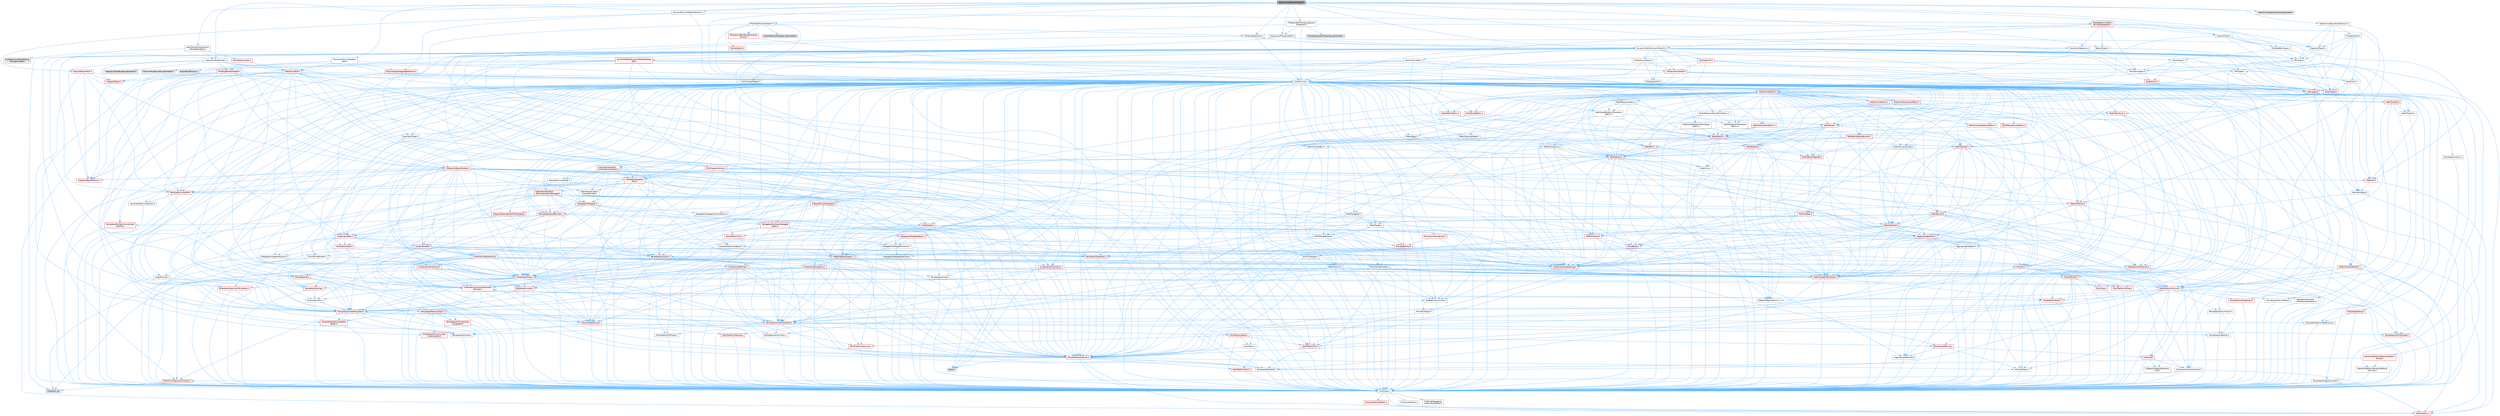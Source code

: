 digraph "SetCollisionGeometryTool.h"
{
 // INTERACTIVE_SVG=YES
 // LATEX_PDF_SIZE
  bgcolor="transparent";
  edge [fontname=Helvetica,fontsize=10,labelfontname=Helvetica,labelfontsize=10];
  node [fontname=Helvetica,fontsize=10,shape=box,height=0.2,width=0.4];
  Node1 [id="Node000001",label="SetCollisionGeometryTool.h",height=0.2,width=0.4,color="gray40", fillcolor="grey60", style="filled", fontcolor="black",tooltip=" "];
  Node1 -> Node2 [id="edge1_Node000001_Node000002",color="steelblue1",style="solid",tooltip=" "];
  Node2 [id="Node000002",label="CoreMinimal.h",height=0.2,width=0.4,color="grey40", fillcolor="white", style="filled",URL="$d7/d67/CoreMinimal_8h.html",tooltip=" "];
  Node2 -> Node3 [id="edge2_Node000002_Node000003",color="steelblue1",style="solid",tooltip=" "];
  Node3 [id="Node000003",label="CoreTypes.h",height=0.2,width=0.4,color="grey40", fillcolor="white", style="filled",URL="$dc/dec/CoreTypes_8h.html",tooltip=" "];
  Node3 -> Node4 [id="edge3_Node000003_Node000004",color="steelblue1",style="solid",tooltip=" "];
  Node4 [id="Node000004",label="HAL/Platform.h",height=0.2,width=0.4,color="red", fillcolor="#FFF0F0", style="filled",URL="$d9/dd0/Platform_8h.html",tooltip=" "];
  Node3 -> Node14 [id="edge4_Node000003_Node000014",color="steelblue1",style="solid",tooltip=" "];
  Node14 [id="Node000014",label="ProfilingDebugging\l/UMemoryDefines.h",height=0.2,width=0.4,color="grey40", fillcolor="white", style="filled",URL="$d2/da2/UMemoryDefines_8h.html",tooltip=" "];
  Node3 -> Node15 [id="edge5_Node000003_Node000015",color="steelblue1",style="solid",tooltip=" "];
  Node15 [id="Node000015",label="Misc/CoreMiscDefines.h",height=0.2,width=0.4,color="red", fillcolor="#FFF0F0", style="filled",URL="$da/d38/CoreMiscDefines_8h.html",tooltip=" "];
  Node15 -> Node4 [id="edge6_Node000015_Node000004",color="steelblue1",style="solid",tooltip=" "];
  Node3 -> Node16 [id="edge7_Node000003_Node000016",color="steelblue1",style="solid",tooltip=" "];
  Node16 [id="Node000016",label="Misc/CoreDefines.h",height=0.2,width=0.4,color="grey40", fillcolor="white", style="filled",URL="$d3/dd2/CoreDefines_8h.html",tooltip=" "];
  Node2 -> Node17 [id="edge8_Node000002_Node000017",color="steelblue1",style="solid",tooltip=" "];
  Node17 [id="Node000017",label="CoreFwd.h",height=0.2,width=0.4,color="red", fillcolor="#FFF0F0", style="filled",URL="$d1/d1e/CoreFwd_8h.html",tooltip=" "];
  Node17 -> Node3 [id="edge9_Node000017_Node000003",color="steelblue1",style="solid",tooltip=" "];
  Node17 -> Node18 [id="edge10_Node000017_Node000018",color="steelblue1",style="solid",tooltip=" "];
  Node18 [id="Node000018",label="Containers/ContainersFwd.h",height=0.2,width=0.4,color="grey40", fillcolor="white", style="filled",URL="$d4/d0a/ContainersFwd_8h.html",tooltip=" "];
  Node18 -> Node4 [id="edge11_Node000018_Node000004",color="steelblue1",style="solid",tooltip=" "];
  Node18 -> Node3 [id="edge12_Node000018_Node000003",color="steelblue1",style="solid",tooltip=" "];
  Node18 -> Node19 [id="edge13_Node000018_Node000019",color="steelblue1",style="solid",tooltip=" "];
  Node19 [id="Node000019",label="Traits/IsContiguousContainer.h",height=0.2,width=0.4,color="red", fillcolor="#FFF0F0", style="filled",URL="$d5/d3c/IsContiguousContainer_8h.html",tooltip=" "];
  Node19 -> Node3 [id="edge14_Node000019_Node000003",color="steelblue1",style="solid",tooltip=" "];
  Node19 -> Node21 [id="edge15_Node000019_Node000021",color="steelblue1",style="solid",tooltip=" "];
  Node21 [id="Node000021",label="initializer_list",height=0.2,width=0.4,color="grey60", fillcolor="#E0E0E0", style="filled",tooltip=" "];
  Node17 -> Node23 [id="edge16_Node000017_Node000023",color="steelblue1",style="solid",tooltip=" "];
  Node23 [id="Node000023",label="UObject/UObjectHierarchy\lFwd.h",height=0.2,width=0.4,color="grey40", fillcolor="white", style="filled",URL="$d3/d13/UObjectHierarchyFwd_8h.html",tooltip=" "];
  Node2 -> Node23 [id="edge17_Node000002_Node000023",color="steelblue1",style="solid",tooltip=" "];
  Node2 -> Node18 [id="edge18_Node000002_Node000018",color="steelblue1",style="solid",tooltip=" "];
  Node2 -> Node24 [id="edge19_Node000002_Node000024",color="steelblue1",style="solid",tooltip=" "];
  Node24 [id="Node000024",label="Misc/VarArgs.h",height=0.2,width=0.4,color="grey40", fillcolor="white", style="filled",URL="$d5/d6f/VarArgs_8h.html",tooltip=" "];
  Node24 -> Node3 [id="edge20_Node000024_Node000003",color="steelblue1",style="solid",tooltip=" "];
  Node2 -> Node25 [id="edge21_Node000002_Node000025",color="steelblue1",style="solid",tooltip=" "];
  Node25 [id="Node000025",label="Logging/LogVerbosity.h",height=0.2,width=0.4,color="grey40", fillcolor="white", style="filled",URL="$d2/d8f/LogVerbosity_8h.html",tooltip=" "];
  Node25 -> Node3 [id="edge22_Node000025_Node000003",color="steelblue1",style="solid",tooltip=" "];
  Node2 -> Node26 [id="edge23_Node000002_Node000026",color="steelblue1",style="solid",tooltip=" "];
  Node26 [id="Node000026",label="Misc/OutputDevice.h",height=0.2,width=0.4,color="red", fillcolor="#FFF0F0", style="filled",URL="$d7/d32/OutputDevice_8h.html",tooltip=" "];
  Node26 -> Node17 [id="edge24_Node000026_Node000017",color="steelblue1",style="solid",tooltip=" "];
  Node26 -> Node3 [id="edge25_Node000026_Node000003",color="steelblue1",style="solid",tooltip=" "];
  Node26 -> Node25 [id="edge26_Node000026_Node000025",color="steelblue1",style="solid",tooltip=" "];
  Node26 -> Node24 [id="edge27_Node000026_Node000024",color="steelblue1",style="solid",tooltip=" "];
  Node2 -> Node32 [id="edge28_Node000002_Node000032",color="steelblue1",style="solid",tooltip=" "];
  Node32 [id="Node000032",label="HAL/PlatformCrt.h",height=0.2,width=0.4,color="red", fillcolor="#FFF0F0", style="filled",URL="$d8/d75/PlatformCrt_8h.html",tooltip=" "];
  Node2 -> Node42 [id="edge29_Node000002_Node000042",color="steelblue1",style="solid",tooltip=" "];
  Node42 [id="Node000042",label="HAL/PlatformMisc.h",height=0.2,width=0.4,color="red", fillcolor="#FFF0F0", style="filled",URL="$d0/df5/PlatformMisc_8h.html",tooltip=" "];
  Node42 -> Node3 [id="edge30_Node000042_Node000003",color="steelblue1",style="solid",tooltip=" "];
  Node2 -> Node61 [id="edge31_Node000002_Node000061",color="steelblue1",style="solid",tooltip=" "];
  Node61 [id="Node000061",label="Misc/AssertionMacros.h",height=0.2,width=0.4,color="red", fillcolor="#FFF0F0", style="filled",URL="$d0/dfa/AssertionMacros_8h.html",tooltip=" "];
  Node61 -> Node3 [id="edge32_Node000061_Node000003",color="steelblue1",style="solid",tooltip=" "];
  Node61 -> Node4 [id="edge33_Node000061_Node000004",color="steelblue1",style="solid",tooltip=" "];
  Node61 -> Node42 [id="edge34_Node000061_Node000042",color="steelblue1",style="solid",tooltip=" "];
  Node61 -> Node62 [id="edge35_Node000061_Node000062",color="steelblue1",style="solid",tooltip=" "];
  Node62 [id="Node000062",label="Templates/EnableIf.h",height=0.2,width=0.4,color="grey40", fillcolor="white", style="filled",URL="$d7/d60/EnableIf_8h.html",tooltip=" "];
  Node62 -> Node3 [id="edge36_Node000062_Node000003",color="steelblue1",style="solid",tooltip=" "];
  Node61 -> Node24 [id="edge37_Node000061_Node000024",color="steelblue1",style="solid",tooltip=" "];
  Node61 -> Node69 [id="edge38_Node000061_Node000069",color="steelblue1",style="solid",tooltip=" "];
  Node69 [id="Node000069",label="atomic",height=0.2,width=0.4,color="grey60", fillcolor="#E0E0E0", style="filled",tooltip=" "];
  Node2 -> Node70 [id="edge39_Node000002_Node000070",color="steelblue1",style="solid",tooltip=" "];
  Node70 [id="Node000070",label="Templates/IsPointer.h",height=0.2,width=0.4,color="grey40", fillcolor="white", style="filled",URL="$d7/d05/IsPointer_8h.html",tooltip=" "];
  Node70 -> Node3 [id="edge40_Node000070_Node000003",color="steelblue1",style="solid",tooltip=" "];
  Node2 -> Node71 [id="edge41_Node000002_Node000071",color="steelblue1",style="solid",tooltip=" "];
  Node71 [id="Node000071",label="HAL/PlatformMemory.h",height=0.2,width=0.4,color="red", fillcolor="#FFF0F0", style="filled",URL="$de/d68/PlatformMemory_8h.html",tooltip=" "];
  Node71 -> Node3 [id="edge42_Node000071_Node000003",color="steelblue1",style="solid",tooltip=" "];
  Node2 -> Node54 [id="edge43_Node000002_Node000054",color="steelblue1",style="solid",tooltip=" "];
  Node54 [id="Node000054",label="HAL/PlatformAtomics.h",height=0.2,width=0.4,color="red", fillcolor="#FFF0F0", style="filled",URL="$d3/d36/PlatformAtomics_8h.html",tooltip=" "];
  Node54 -> Node3 [id="edge44_Node000054_Node000003",color="steelblue1",style="solid",tooltip=" "];
  Node2 -> Node76 [id="edge45_Node000002_Node000076",color="steelblue1",style="solid",tooltip=" "];
  Node76 [id="Node000076",label="Misc/Exec.h",height=0.2,width=0.4,color="grey40", fillcolor="white", style="filled",URL="$de/ddb/Exec_8h.html",tooltip=" "];
  Node76 -> Node3 [id="edge46_Node000076_Node000003",color="steelblue1",style="solid",tooltip=" "];
  Node76 -> Node61 [id="edge47_Node000076_Node000061",color="steelblue1",style="solid",tooltip=" "];
  Node2 -> Node77 [id="edge48_Node000002_Node000077",color="steelblue1",style="solid",tooltip=" "];
  Node77 [id="Node000077",label="HAL/MemoryBase.h",height=0.2,width=0.4,color="red", fillcolor="#FFF0F0", style="filled",URL="$d6/d9f/MemoryBase_8h.html",tooltip=" "];
  Node77 -> Node3 [id="edge49_Node000077_Node000003",color="steelblue1",style="solid",tooltip=" "];
  Node77 -> Node54 [id="edge50_Node000077_Node000054",color="steelblue1",style="solid",tooltip=" "];
  Node77 -> Node32 [id="edge51_Node000077_Node000032",color="steelblue1",style="solid",tooltip=" "];
  Node77 -> Node76 [id="edge52_Node000077_Node000076",color="steelblue1",style="solid",tooltip=" "];
  Node77 -> Node26 [id="edge53_Node000077_Node000026",color="steelblue1",style="solid",tooltip=" "];
  Node2 -> Node87 [id="edge54_Node000002_Node000087",color="steelblue1",style="solid",tooltip=" "];
  Node87 [id="Node000087",label="HAL/UnrealMemory.h",height=0.2,width=0.4,color="red", fillcolor="#FFF0F0", style="filled",URL="$d9/d96/UnrealMemory_8h.html",tooltip=" "];
  Node87 -> Node3 [id="edge55_Node000087_Node000003",color="steelblue1",style="solid",tooltip=" "];
  Node87 -> Node77 [id="edge56_Node000087_Node000077",color="steelblue1",style="solid",tooltip=" "];
  Node87 -> Node71 [id="edge57_Node000087_Node000071",color="steelblue1",style="solid",tooltip=" "];
  Node87 -> Node70 [id="edge58_Node000087_Node000070",color="steelblue1",style="solid",tooltip=" "];
  Node2 -> Node89 [id="edge59_Node000002_Node000089",color="steelblue1",style="solid",tooltip=" "];
  Node89 [id="Node000089",label="Templates/IsArithmetic.h",height=0.2,width=0.4,color="grey40", fillcolor="white", style="filled",URL="$d2/d5d/IsArithmetic_8h.html",tooltip=" "];
  Node89 -> Node3 [id="edge60_Node000089_Node000003",color="steelblue1",style="solid",tooltip=" "];
  Node2 -> Node83 [id="edge61_Node000002_Node000083",color="steelblue1",style="solid",tooltip=" "];
  Node83 [id="Node000083",label="Templates/AndOrNot.h",height=0.2,width=0.4,color="grey40", fillcolor="white", style="filled",URL="$db/d0a/AndOrNot_8h.html",tooltip=" "];
  Node83 -> Node3 [id="edge62_Node000083_Node000003",color="steelblue1",style="solid",tooltip=" "];
  Node2 -> Node90 [id="edge63_Node000002_Node000090",color="steelblue1",style="solid",tooltip=" "];
  Node90 [id="Node000090",label="Templates/IsPODType.h",height=0.2,width=0.4,color="grey40", fillcolor="white", style="filled",URL="$d7/db1/IsPODType_8h.html",tooltip=" "];
  Node90 -> Node3 [id="edge64_Node000090_Node000003",color="steelblue1",style="solid",tooltip=" "];
  Node2 -> Node91 [id="edge65_Node000002_Node000091",color="steelblue1",style="solid",tooltip=" "];
  Node91 [id="Node000091",label="Templates/IsUECoreType.h",height=0.2,width=0.4,color="red", fillcolor="#FFF0F0", style="filled",URL="$d1/db8/IsUECoreType_8h.html",tooltip=" "];
  Node91 -> Node3 [id="edge66_Node000091_Node000003",color="steelblue1",style="solid",tooltip=" "];
  Node2 -> Node84 [id="edge67_Node000002_Node000084",color="steelblue1",style="solid",tooltip=" "];
  Node84 [id="Node000084",label="Templates/IsTriviallyCopy\lConstructible.h",height=0.2,width=0.4,color="red", fillcolor="#FFF0F0", style="filled",URL="$d3/d78/IsTriviallyCopyConstructible_8h.html",tooltip=" "];
  Node84 -> Node3 [id="edge68_Node000084_Node000003",color="steelblue1",style="solid",tooltip=" "];
  Node2 -> Node92 [id="edge69_Node000002_Node000092",color="steelblue1",style="solid",tooltip=" "];
  Node92 [id="Node000092",label="Templates/UnrealTypeTraits.h",height=0.2,width=0.4,color="red", fillcolor="#FFF0F0", style="filled",URL="$d2/d2d/UnrealTypeTraits_8h.html",tooltip=" "];
  Node92 -> Node3 [id="edge70_Node000092_Node000003",color="steelblue1",style="solid",tooltip=" "];
  Node92 -> Node70 [id="edge71_Node000092_Node000070",color="steelblue1",style="solid",tooltip=" "];
  Node92 -> Node61 [id="edge72_Node000092_Node000061",color="steelblue1",style="solid",tooltip=" "];
  Node92 -> Node83 [id="edge73_Node000092_Node000083",color="steelblue1",style="solid",tooltip=" "];
  Node92 -> Node62 [id="edge74_Node000092_Node000062",color="steelblue1",style="solid",tooltip=" "];
  Node92 -> Node89 [id="edge75_Node000092_Node000089",color="steelblue1",style="solid",tooltip=" "];
  Node92 -> Node90 [id="edge76_Node000092_Node000090",color="steelblue1",style="solid",tooltip=" "];
  Node92 -> Node91 [id="edge77_Node000092_Node000091",color="steelblue1",style="solid",tooltip=" "];
  Node92 -> Node84 [id="edge78_Node000092_Node000084",color="steelblue1",style="solid",tooltip=" "];
  Node2 -> Node62 [id="edge79_Node000002_Node000062",color="steelblue1",style="solid",tooltip=" "];
  Node2 -> Node94 [id="edge80_Node000002_Node000094",color="steelblue1",style="solid",tooltip=" "];
  Node94 [id="Node000094",label="Templates/RemoveReference.h",height=0.2,width=0.4,color="grey40", fillcolor="white", style="filled",URL="$da/dbe/RemoveReference_8h.html",tooltip=" "];
  Node94 -> Node3 [id="edge81_Node000094_Node000003",color="steelblue1",style="solid",tooltip=" "];
  Node2 -> Node95 [id="edge82_Node000002_Node000095",color="steelblue1",style="solid",tooltip=" "];
  Node95 [id="Node000095",label="Templates/IntegralConstant.h",height=0.2,width=0.4,color="grey40", fillcolor="white", style="filled",URL="$db/d1b/IntegralConstant_8h.html",tooltip=" "];
  Node95 -> Node3 [id="edge83_Node000095_Node000003",color="steelblue1",style="solid",tooltip=" "];
  Node2 -> Node96 [id="edge84_Node000002_Node000096",color="steelblue1",style="solid",tooltip=" "];
  Node96 [id="Node000096",label="Templates/IsClass.h",height=0.2,width=0.4,color="grey40", fillcolor="white", style="filled",URL="$db/dcb/IsClass_8h.html",tooltip=" "];
  Node96 -> Node3 [id="edge85_Node000096_Node000003",color="steelblue1",style="solid",tooltip=" "];
  Node2 -> Node97 [id="edge86_Node000002_Node000097",color="steelblue1",style="solid",tooltip=" "];
  Node97 [id="Node000097",label="Templates/TypeCompatible\lBytes.h",height=0.2,width=0.4,color="red", fillcolor="#FFF0F0", style="filled",URL="$df/d0a/TypeCompatibleBytes_8h.html",tooltip=" "];
  Node97 -> Node3 [id="edge87_Node000097_Node000003",color="steelblue1",style="solid",tooltip=" "];
  Node2 -> Node19 [id="edge88_Node000002_Node000019",color="steelblue1",style="solid",tooltip=" "];
  Node2 -> Node98 [id="edge89_Node000002_Node000098",color="steelblue1",style="solid",tooltip=" "];
  Node98 [id="Node000098",label="Templates/UnrealTemplate.h",height=0.2,width=0.4,color="red", fillcolor="#FFF0F0", style="filled",URL="$d4/d24/UnrealTemplate_8h.html",tooltip=" "];
  Node98 -> Node3 [id="edge90_Node000098_Node000003",color="steelblue1",style="solid",tooltip=" "];
  Node98 -> Node70 [id="edge91_Node000098_Node000070",color="steelblue1",style="solid",tooltip=" "];
  Node98 -> Node87 [id="edge92_Node000098_Node000087",color="steelblue1",style="solid",tooltip=" "];
  Node98 -> Node92 [id="edge93_Node000098_Node000092",color="steelblue1",style="solid",tooltip=" "];
  Node98 -> Node94 [id="edge94_Node000098_Node000094",color="steelblue1",style="solid",tooltip=" "];
  Node98 -> Node97 [id="edge95_Node000098_Node000097",color="steelblue1",style="solid",tooltip=" "];
  Node98 -> Node19 [id="edge96_Node000098_Node000019",color="steelblue1",style="solid",tooltip=" "];
  Node2 -> Node47 [id="edge97_Node000002_Node000047",color="steelblue1",style="solid",tooltip=" "];
  Node47 [id="Node000047",label="Math/NumericLimits.h",height=0.2,width=0.4,color="grey40", fillcolor="white", style="filled",URL="$df/d1b/NumericLimits_8h.html",tooltip=" "];
  Node47 -> Node3 [id="edge98_Node000047_Node000003",color="steelblue1",style="solid",tooltip=" "];
  Node2 -> Node102 [id="edge99_Node000002_Node000102",color="steelblue1",style="solid",tooltip=" "];
  Node102 [id="Node000102",label="HAL/PlatformMath.h",height=0.2,width=0.4,color="red", fillcolor="#FFF0F0", style="filled",URL="$dc/d53/PlatformMath_8h.html",tooltip=" "];
  Node102 -> Node3 [id="edge100_Node000102_Node000003",color="steelblue1",style="solid",tooltip=" "];
  Node2 -> Node85 [id="edge101_Node000002_Node000085",color="steelblue1",style="solid",tooltip=" "];
  Node85 [id="Node000085",label="Templates/IsTriviallyCopy\lAssignable.h",height=0.2,width=0.4,color="red", fillcolor="#FFF0F0", style="filled",URL="$d2/df2/IsTriviallyCopyAssignable_8h.html",tooltip=" "];
  Node85 -> Node3 [id="edge102_Node000085_Node000003",color="steelblue1",style="solid",tooltip=" "];
  Node2 -> Node110 [id="edge103_Node000002_Node000110",color="steelblue1",style="solid",tooltip=" "];
  Node110 [id="Node000110",label="Templates/MemoryOps.h",height=0.2,width=0.4,color="red", fillcolor="#FFF0F0", style="filled",URL="$db/dea/MemoryOps_8h.html",tooltip=" "];
  Node110 -> Node3 [id="edge104_Node000110_Node000003",color="steelblue1",style="solid",tooltip=" "];
  Node110 -> Node87 [id="edge105_Node000110_Node000087",color="steelblue1",style="solid",tooltip=" "];
  Node110 -> Node85 [id="edge106_Node000110_Node000085",color="steelblue1",style="solid",tooltip=" "];
  Node110 -> Node84 [id="edge107_Node000110_Node000084",color="steelblue1",style="solid",tooltip=" "];
  Node110 -> Node92 [id="edge108_Node000110_Node000092",color="steelblue1",style="solid",tooltip=" "];
  Node2 -> Node111 [id="edge109_Node000002_Node000111",color="steelblue1",style="solid",tooltip=" "];
  Node111 [id="Node000111",label="Containers/ContainerAllocation\lPolicies.h",height=0.2,width=0.4,color="red", fillcolor="#FFF0F0", style="filled",URL="$d7/dff/ContainerAllocationPolicies_8h.html",tooltip=" "];
  Node111 -> Node3 [id="edge110_Node000111_Node000003",color="steelblue1",style="solid",tooltip=" "];
  Node111 -> Node111 [id="edge111_Node000111_Node000111",color="steelblue1",style="solid",tooltip=" "];
  Node111 -> Node102 [id="edge112_Node000111_Node000102",color="steelblue1",style="solid",tooltip=" "];
  Node111 -> Node87 [id="edge113_Node000111_Node000087",color="steelblue1",style="solid",tooltip=" "];
  Node111 -> Node47 [id="edge114_Node000111_Node000047",color="steelblue1",style="solid",tooltip=" "];
  Node111 -> Node61 [id="edge115_Node000111_Node000061",color="steelblue1",style="solid",tooltip=" "];
  Node111 -> Node110 [id="edge116_Node000111_Node000110",color="steelblue1",style="solid",tooltip=" "];
  Node111 -> Node97 [id="edge117_Node000111_Node000097",color="steelblue1",style="solid",tooltip=" "];
  Node2 -> Node114 [id="edge118_Node000002_Node000114",color="steelblue1",style="solid",tooltip=" "];
  Node114 [id="Node000114",label="Templates/IsEnumClass.h",height=0.2,width=0.4,color="grey40", fillcolor="white", style="filled",URL="$d7/d15/IsEnumClass_8h.html",tooltip=" "];
  Node114 -> Node3 [id="edge119_Node000114_Node000003",color="steelblue1",style="solid",tooltip=" "];
  Node114 -> Node83 [id="edge120_Node000114_Node000083",color="steelblue1",style="solid",tooltip=" "];
  Node2 -> Node115 [id="edge121_Node000002_Node000115",color="steelblue1",style="solid",tooltip=" "];
  Node115 [id="Node000115",label="HAL/PlatformProperties.h",height=0.2,width=0.4,color="red", fillcolor="#FFF0F0", style="filled",URL="$d9/db0/PlatformProperties_8h.html",tooltip=" "];
  Node115 -> Node3 [id="edge122_Node000115_Node000003",color="steelblue1",style="solid",tooltip=" "];
  Node2 -> Node118 [id="edge123_Node000002_Node000118",color="steelblue1",style="solid",tooltip=" "];
  Node118 [id="Node000118",label="Misc/EngineVersionBase.h",height=0.2,width=0.4,color="grey40", fillcolor="white", style="filled",URL="$d5/d2b/EngineVersionBase_8h.html",tooltip=" "];
  Node118 -> Node3 [id="edge124_Node000118_Node000003",color="steelblue1",style="solid",tooltip=" "];
  Node2 -> Node119 [id="edge125_Node000002_Node000119",color="steelblue1",style="solid",tooltip=" "];
  Node119 [id="Node000119",label="Internationalization\l/TextNamespaceFwd.h",height=0.2,width=0.4,color="grey40", fillcolor="white", style="filled",URL="$d8/d97/TextNamespaceFwd_8h.html",tooltip=" "];
  Node119 -> Node3 [id="edge126_Node000119_Node000003",color="steelblue1",style="solid",tooltip=" "];
  Node2 -> Node120 [id="edge127_Node000002_Node000120",color="steelblue1",style="solid",tooltip=" "];
  Node120 [id="Node000120",label="Serialization/Archive.h",height=0.2,width=0.4,color="red", fillcolor="#FFF0F0", style="filled",URL="$d7/d3b/Archive_8h.html",tooltip=" "];
  Node120 -> Node17 [id="edge128_Node000120_Node000017",color="steelblue1",style="solid",tooltip=" "];
  Node120 -> Node3 [id="edge129_Node000120_Node000003",color="steelblue1",style="solid",tooltip=" "];
  Node120 -> Node115 [id="edge130_Node000120_Node000115",color="steelblue1",style="solid",tooltip=" "];
  Node120 -> Node119 [id="edge131_Node000120_Node000119",color="steelblue1",style="solid",tooltip=" "];
  Node120 -> Node61 [id="edge132_Node000120_Node000061",color="steelblue1",style="solid",tooltip=" "];
  Node120 -> Node118 [id="edge133_Node000120_Node000118",color="steelblue1",style="solid",tooltip=" "];
  Node120 -> Node24 [id="edge134_Node000120_Node000024",color="steelblue1",style="solid",tooltip=" "];
  Node120 -> Node62 [id="edge135_Node000120_Node000062",color="steelblue1",style="solid",tooltip=" "];
  Node120 -> Node114 [id="edge136_Node000120_Node000114",color="steelblue1",style="solid",tooltip=" "];
  Node120 -> Node98 [id="edge137_Node000120_Node000098",color="steelblue1",style="solid",tooltip=" "];
  Node120 -> Node123 [id="edge138_Node000120_Node000123",color="steelblue1",style="solid",tooltip=" "];
  Node123 [id="Node000123",label="UObject/ObjectVersion.h",height=0.2,width=0.4,color="grey40", fillcolor="white", style="filled",URL="$da/d63/ObjectVersion_8h.html",tooltip=" "];
  Node123 -> Node3 [id="edge139_Node000123_Node000003",color="steelblue1",style="solid",tooltip=" "];
  Node2 -> Node124 [id="edge140_Node000002_Node000124",color="steelblue1",style="solid",tooltip=" "];
  Node124 [id="Node000124",label="Templates/Less.h",height=0.2,width=0.4,color="grey40", fillcolor="white", style="filled",URL="$de/dc8/Less_8h.html",tooltip=" "];
  Node124 -> Node3 [id="edge141_Node000124_Node000003",color="steelblue1",style="solid",tooltip=" "];
  Node124 -> Node98 [id="edge142_Node000124_Node000098",color="steelblue1",style="solid",tooltip=" "];
  Node2 -> Node125 [id="edge143_Node000002_Node000125",color="steelblue1",style="solid",tooltip=" "];
  Node125 [id="Node000125",label="Templates/Sorting.h",height=0.2,width=0.4,color="red", fillcolor="#FFF0F0", style="filled",URL="$d3/d9e/Sorting_8h.html",tooltip=" "];
  Node125 -> Node3 [id="edge144_Node000125_Node000003",color="steelblue1",style="solid",tooltip=" "];
  Node125 -> Node102 [id="edge145_Node000125_Node000102",color="steelblue1",style="solid",tooltip=" "];
  Node125 -> Node124 [id="edge146_Node000125_Node000124",color="steelblue1",style="solid",tooltip=" "];
  Node2 -> Node136 [id="edge147_Node000002_Node000136",color="steelblue1",style="solid",tooltip=" "];
  Node136 [id="Node000136",label="Misc/Char.h",height=0.2,width=0.4,color="red", fillcolor="#FFF0F0", style="filled",URL="$d0/d58/Char_8h.html",tooltip=" "];
  Node136 -> Node3 [id="edge148_Node000136_Node000003",color="steelblue1",style="solid",tooltip=" "];
  Node2 -> Node139 [id="edge149_Node000002_Node000139",color="steelblue1",style="solid",tooltip=" "];
  Node139 [id="Node000139",label="GenericPlatform/GenericPlatform\lStricmp.h",height=0.2,width=0.4,color="grey40", fillcolor="white", style="filled",URL="$d2/d86/GenericPlatformStricmp_8h.html",tooltip=" "];
  Node139 -> Node3 [id="edge150_Node000139_Node000003",color="steelblue1",style="solid",tooltip=" "];
  Node2 -> Node140 [id="edge151_Node000002_Node000140",color="steelblue1",style="solid",tooltip=" "];
  Node140 [id="Node000140",label="GenericPlatform/GenericPlatform\lString.h",height=0.2,width=0.4,color="red", fillcolor="#FFF0F0", style="filled",URL="$dd/d20/GenericPlatformString_8h.html",tooltip=" "];
  Node140 -> Node3 [id="edge152_Node000140_Node000003",color="steelblue1",style="solid",tooltip=" "];
  Node140 -> Node139 [id="edge153_Node000140_Node000139",color="steelblue1",style="solid",tooltip=" "];
  Node140 -> Node62 [id="edge154_Node000140_Node000062",color="steelblue1",style="solid",tooltip=" "];
  Node2 -> Node73 [id="edge155_Node000002_Node000073",color="steelblue1",style="solid",tooltip=" "];
  Node73 [id="Node000073",label="HAL/PlatformString.h",height=0.2,width=0.4,color="red", fillcolor="#FFF0F0", style="filled",URL="$db/db5/PlatformString_8h.html",tooltip=" "];
  Node73 -> Node3 [id="edge156_Node000073_Node000003",color="steelblue1",style="solid",tooltip=" "];
  Node2 -> Node143 [id="edge157_Node000002_Node000143",color="steelblue1",style="solid",tooltip=" "];
  Node143 [id="Node000143",label="Misc/CString.h",height=0.2,width=0.4,color="red", fillcolor="#FFF0F0", style="filled",URL="$d2/d49/CString_8h.html",tooltip=" "];
  Node143 -> Node3 [id="edge158_Node000143_Node000003",color="steelblue1",style="solid",tooltip=" "];
  Node143 -> Node32 [id="edge159_Node000143_Node000032",color="steelblue1",style="solid",tooltip=" "];
  Node143 -> Node73 [id="edge160_Node000143_Node000073",color="steelblue1",style="solid",tooltip=" "];
  Node143 -> Node61 [id="edge161_Node000143_Node000061",color="steelblue1",style="solid",tooltip=" "];
  Node143 -> Node136 [id="edge162_Node000143_Node000136",color="steelblue1",style="solid",tooltip=" "];
  Node143 -> Node24 [id="edge163_Node000143_Node000024",color="steelblue1",style="solid",tooltip=" "];
  Node2 -> Node144 [id="edge164_Node000002_Node000144",color="steelblue1",style="solid",tooltip=" "];
  Node144 [id="Node000144",label="Misc/Crc.h",height=0.2,width=0.4,color="red", fillcolor="#FFF0F0", style="filled",URL="$d4/dd2/Crc_8h.html",tooltip=" "];
  Node144 -> Node3 [id="edge165_Node000144_Node000003",color="steelblue1",style="solid",tooltip=" "];
  Node144 -> Node73 [id="edge166_Node000144_Node000073",color="steelblue1",style="solid",tooltip=" "];
  Node144 -> Node61 [id="edge167_Node000144_Node000061",color="steelblue1",style="solid",tooltip=" "];
  Node144 -> Node143 [id="edge168_Node000144_Node000143",color="steelblue1",style="solid",tooltip=" "];
  Node144 -> Node136 [id="edge169_Node000144_Node000136",color="steelblue1",style="solid",tooltip=" "];
  Node144 -> Node92 [id="edge170_Node000144_Node000092",color="steelblue1",style="solid",tooltip=" "];
  Node2 -> Node135 [id="edge171_Node000002_Node000135",color="steelblue1",style="solid",tooltip=" "];
  Node135 [id="Node000135",label="Math/UnrealMathUtility.h",height=0.2,width=0.4,color="red", fillcolor="#FFF0F0", style="filled",URL="$db/db8/UnrealMathUtility_8h.html",tooltip=" "];
  Node135 -> Node3 [id="edge172_Node000135_Node000003",color="steelblue1",style="solid",tooltip=" "];
  Node135 -> Node61 [id="edge173_Node000135_Node000061",color="steelblue1",style="solid",tooltip=" "];
  Node135 -> Node102 [id="edge174_Node000135_Node000102",color="steelblue1",style="solid",tooltip=" "];
  Node2 -> Node145 [id="edge175_Node000002_Node000145",color="steelblue1",style="solid",tooltip=" "];
  Node145 [id="Node000145",label="Containers/UnrealString.h",height=0.2,width=0.4,color="red", fillcolor="#FFF0F0", style="filled",URL="$d5/dba/UnrealString_8h.html",tooltip=" "];
  Node2 -> Node149 [id="edge176_Node000002_Node000149",color="steelblue1",style="solid",tooltip=" "];
  Node149 [id="Node000149",label="Containers/Array.h",height=0.2,width=0.4,color="red", fillcolor="#FFF0F0", style="filled",URL="$df/dd0/Array_8h.html",tooltip=" "];
  Node149 -> Node3 [id="edge177_Node000149_Node000003",color="steelblue1",style="solid",tooltip=" "];
  Node149 -> Node61 [id="edge178_Node000149_Node000061",color="steelblue1",style="solid",tooltip=" "];
  Node149 -> Node87 [id="edge179_Node000149_Node000087",color="steelblue1",style="solid",tooltip=" "];
  Node149 -> Node92 [id="edge180_Node000149_Node000092",color="steelblue1",style="solid",tooltip=" "];
  Node149 -> Node98 [id="edge181_Node000149_Node000098",color="steelblue1",style="solid",tooltip=" "];
  Node149 -> Node111 [id="edge182_Node000149_Node000111",color="steelblue1",style="solid",tooltip=" "];
  Node149 -> Node120 [id="edge183_Node000149_Node000120",color="steelblue1",style="solid",tooltip=" "];
  Node149 -> Node128 [id="edge184_Node000149_Node000128",color="steelblue1",style="solid",tooltip=" "];
  Node128 [id="Node000128",label="Templates/Invoke.h",height=0.2,width=0.4,color="red", fillcolor="#FFF0F0", style="filled",URL="$d7/deb/Invoke_8h.html",tooltip=" "];
  Node128 -> Node3 [id="edge185_Node000128_Node000003",color="steelblue1",style="solid",tooltip=" "];
  Node128 -> Node98 [id="edge186_Node000128_Node000098",color="steelblue1",style="solid",tooltip=" "];
  Node149 -> Node124 [id="edge187_Node000149_Node000124",color="steelblue1",style="solid",tooltip=" "];
  Node149 -> Node125 [id="edge188_Node000149_Node000125",color="steelblue1",style="solid",tooltip=" "];
  Node149 -> Node172 [id="edge189_Node000149_Node000172",color="steelblue1",style="solid",tooltip=" "];
  Node172 [id="Node000172",label="Templates/AlignmentTemplates.h",height=0.2,width=0.4,color="red", fillcolor="#FFF0F0", style="filled",URL="$dd/d32/AlignmentTemplates_8h.html",tooltip=" "];
  Node172 -> Node3 [id="edge190_Node000172_Node000003",color="steelblue1",style="solid",tooltip=" "];
  Node172 -> Node70 [id="edge191_Node000172_Node000070",color="steelblue1",style="solid",tooltip=" "];
  Node2 -> Node173 [id="edge192_Node000002_Node000173",color="steelblue1",style="solid",tooltip=" "];
  Node173 [id="Node000173",label="Misc/FrameNumber.h",height=0.2,width=0.4,color="grey40", fillcolor="white", style="filled",URL="$dd/dbd/FrameNumber_8h.html",tooltip=" "];
  Node173 -> Node3 [id="edge193_Node000173_Node000003",color="steelblue1",style="solid",tooltip=" "];
  Node173 -> Node47 [id="edge194_Node000173_Node000047",color="steelblue1",style="solid",tooltip=" "];
  Node173 -> Node135 [id="edge195_Node000173_Node000135",color="steelblue1",style="solid",tooltip=" "];
  Node173 -> Node62 [id="edge196_Node000173_Node000062",color="steelblue1",style="solid",tooltip=" "];
  Node173 -> Node92 [id="edge197_Node000173_Node000092",color="steelblue1",style="solid",tooltip=" "];
  Node2 -> Node174 [id="edge198_Node000002_Node000174",color="steelblue1",style="solid",tooltip=" "];
  Node174 [id="Node000174",label="Misc/Timespan.h",height=0.2,width=0.4,color="grey40", fillcolor="white", style="filled",URL="$da/dd9/Timespan_8h.html",tooltip=" "];
  Node174 -> Node3 [id="edge199_Node000174_Node000003",color="steelblue1",style="solid",tooltip=" "];
  Node174 -> Node175 [id="edge200_Node000174_Node000175",color="steelblue1",style="solid",tooltip=" "];
  Node175 [id="Node000175",label="Math/Interval.h",height=0.2,width=0.4,color="grey40", fillcolor="white", style="filled",URL="$d1/d55/Interval_8h.html",tooltip=" "];
  Node175 -> Node3 [id="edge201_Node000175_Node000003",color="steelblue1",style="solid",tooltip=" "];
  Node175 -> Node89 [id="edge202_Node000175_Node000089",color="steelblue1",style="solid",tooltip=" "];
  Node175 -> Node92 [id="edge203_Node000175_Node000092",color="steelblue1",style="solid",tooltip=" "];
  Node175 -> Node47 [id="edge204_Node000175_Node000047",color="steelblue1",style="solid",tooltip=" "];
  Node175 -> Node135 [id="edge205_Node000175_Node000135",color="steelblue1",style="solid",tooltip=" "];
  Node174 -> Node135 [id="edge206_Node000174_Node000135",color="steelblue1",style="solid",tooltip=" "];
  Node174 -> Node61 [id="edge207_Node000174_Node000061",color="steelblue1",style="solid",tooltip=" "];
  Node2 -> Node176 [id="edge208_Node000002_Node000176",color="steelblue1",style="solid",tooltip=" "];
  Node176 [id="Node000176",label="Containers/StringConv.h",height=0.2,width=0.4,color="red", fillcolor="#FFF0F0", style="filled",URL="$d3/ddf/StringConv_8h.html",tooltip=" "];
  Node176 -> Node3 [id="edge209_Node000176_Node000003",color="steelblue1",style="solid",tooltip=" "];
  Node176 -> Node61 [id="edge210_Node000176_Node000061",color="steelblue1",style="solid",tooltip=" "];
  Node176 -> Node111 [id="edge211_Node000176_Node000111",color="steelblue1",style="solid",tooltip=" "];
  Node176 -> Node149 [id="edge212_Node000176_Node000149",color="steelblue1",style="solid",tooltip=" "];
  Node176 -> Node143 [id="edge213_Node000176_Node000143",color="steelblue1",style="solid",tooltip=" "];
  Node176 -> Node177 [id="edge214_Node000176_Node000177",color="steelblue1",style="solid",tooltip=" "];
  Node177 [id="Node000177",label="Templates/IsArray.h",height=0.2,width=0.4,color="grey40", fillcolor="white", style="filled",URL="$d8/d8d/IsArray_8h.html",tooltip=" "];
  Node177 -> Node3 [id="edge215_Node000177_Node000003",color="steelblue1",style="solid",tooltip=" "];
  Node176 -> Node98 [id="edge216_Node000176_Node000098",color="steelblue1",style="solid",tooltip=" "];
  Node176 -> Node92 [id="edge217_Node000176_Node000092",color="steelblue1",style="solid",tooltip=" "];
  Node176 -> Node19 [id="edge218_Node000176_Node000019",color="steelblue1",style="solid",tooltip=" "];
  Node2 -> Node178 [id="edge219_Node000002_Node000178",color="steelblue1",style="solid",tooltip=" "];
  Node178 [id="Node000178",label="UObject/UnrealNames.h",height=0.2,width=0.4,color="red", fillcolor="#FFF0F0", style="filled",URL="$d8/db1/UnrealNames_8h.html",tooltip=" "];
  Node178 -> Node3 [id="edge220_Node000178_Node000003",color="steelblue1",style="solid",tooltip=" "];
  Node2 -> Node180 [id="edge221_Node000002_Node000180",color="steelblue1",style="solid",tooltip=" "];
  Node180 [id="Node000180",label="UObject/NameTypes.h",height=0.2,width=0.4,color="red", fillcolor="#FFF0F0", style="filled",URL="$d6/d35/NameTypes_8h.html",tooltip=" "];
  Node180 -> Node3 [id="edge222_Node000180_Node000003",color="steelblue1",style="solid",tooltip=" "];
  Node180 -> Node61 [id="edge223_Node000180_Node000061",color="steelblue1",style="solid",tooltip=" "];
  Node180 -> Node87 [id="edge224_Node000180_Node000087",color="steelblue1",style="solid",tooltip=" "];
  Node180 -> Node92 [id="edge225_Node000180_Node000092",color="steelblue1",style="solid",tooltip=" "];
  Node180 -> Node98 [id="edge226_Node000180_Node000098",color="steelblue1",style="solid",tooltip=" "];
  Node180 -> Node145 [id="edge227_Node000180_Node000145",color="steelblue1",style="solid",tooltip=" "];
  Node180 -> Node176 [id="edge228_Node000180_Node000176",color="steelblue1",style="solid",tooltip=" "];
  Node180 -> Node178 [id="edge229_Node000180_Node000178",color="steelblue1",style="solid",tooltip=" "];
  Node2 -> Node188 [id="edge230_Node000002_Node000188",color="steelblue1",style="solid",tooltip=" "];
  Node188 [id="Node000188",label="Misc/Parse.h",height=0.2,width=0.4,color="red", fillcolor="#FFF0F0", style="filled",URL="$dc/d71/Parse_8h.html",tooltip=" "];
  Node188 -> Node145 [id="edge231_Node000188_Node000145",color="steelblue1",style="solid",tooltip=" "];
  Node188 -> Node3 [id="edge232_Node000188_Node000003",color="steelblue1",style="solid",tooltip=" "];
  Node188 -> Node32 [id="edge233_Node000188_Node000032",color="steelblue1",style="solid",tooltip=" "];
  Node188 -> Node189 [id="edge234_Node000188_Node000189",color="steelblue1",style="solid",tooltip=" "];
  Node189 [id="Node000189",label="Templates/Function.h",height=0.2,width=0.4,color="red", fillcolor="#FFF0F0", style="filled",URL="$df/df5/Function_8h.html",tooltip=" "];
  Node189 -> Node3 [id="edge235_Node000189_Node000003",color="steelblue1",style="solid",tooltip=" "];
  Node189 -> Node61 [id="edge236_Node000189_Node000061",color="steelblue1",style="solid",tooltip=" "];
  Node189 -> Node87 [id="edge237_Node000189_Node000087",color="steelblue1",style="solid",tooltip=" "];
  Node189 -> Node92 [id="edge238_Node000189_Node000092",color="steelblue1",style="solid",tooltip=" "];
  Node189 -> Node128 [id="edge239_Node000189_Node000128",color="steelblue1",style="solid",tooltip=" "];
  Node189 -> Node98 [id="edge240_Node000189_Node000098",color="steelblue1",style="solid",tooltip=" "];
  Node189 -> Node135 [id="edge241_Node000189_Node000135",color="steelblue1",style="solid",tooltip=" "];
  Node2 -> Node172 [id="edge242_Node000002_Node000172",color="steelblue1",style="solid",tooltip=" "];
  Node2 -> Node191 [id="edge243_Node000002_Node000191",color="steelblue1",style="solid",tooltip=" "];
  Node191 [id="Node000191",label="Misc/StructBuilder.h",height=0.2,width=0.4,color="grey40", fillcolor="white", style="filled",URL="$d9/db3/StructBuilder_8h.html",tooltip=" "];
  Node191 -> Node3 [id="edge244_Node000191_Node000003",color="steelblue1",style="solid",tooltip=" "];
  Node191 -> Node135 [id="edge245_Node000191_Node000135",color="steelblue1",style="solid",tooltip=" "];
  Node191 -> Node172 [id="edge246_Node000191_Node000172",color="steelblue1",style="solid",tooltip=" "];
  Node2 -> Node104 [id="edge247_Node000002_Node000104",color="steelblue1",style="solid",tooltip=" "];
  Node104 [id="Node000104",label="Templates/Decay.h",height=0.2,width=0.4,color="red", fillcolor="#FFF0F0", style="filled",URL="$dd/d0f/Decay_8h.html",tooltip=" "];
  Node104 -> Node3 [id="edge248_Node000104_Node000003",color="steelblue1",style="solid",tooltip=" "];
  Node104 -> Node94 [id="edge249_Node000104_Node000094",color="steelblue1",style="solid",tooltip=" "];
  Node2 -> Node192 [id="edge250_Node000002_Node000192",color="steelblue1",style="solid",tooltip=" "];
  Node192 [id="Node000192",label="Templates/PointerIsConvertible\lFromTo.h",height=0.2,width=0.4,color="red", fillcolor="#FFF0F0", style="filled",URL="$d6/d65/PointerIsConvertibleFromTo_8h.html",tooltip=" "];
  Node192 -> Node3 [id="edge251_Node000192_Node000003",color="steelblue1",style="solid",tooltip=" "];
  Node2 -> Node128 [id="edge252_Node000002_Node000128",color="steelblue1",style="solid",tooltip=" "];
  Node2 -> Node189 [id="edge253_Node000002_Node000189",color="steelblue1",style="solid",tooltip=" "];
  Node2 -> Node161 [id="edge254_Node000002_Node000161",color="steelblue1",style="solid",tooltip=" "];
  Node161 [id="Node000161",label="Templates/TypeHash.h",height=0.2,width=0.4,color="red", fillcolor="#FFF0F0", style="filled",URL="$d1/d62/TypeHash_8h.html",tooltip=" "];
  Node161 -> Node3 [id="edge255_Node000161_Node000003",color="steelblue1",style="solid",tooltip=" "];
  Node161 -> Node144 [id="edge256_Node000161_Node000144",color="steelblue1",style="solid",tooltip=" "];
  Node2 -> Node193 [id="edge257_Node000002_Node000193",color="steelblue1",style="solid",tooltip=" "];
  Node193 [id="Node000193",label="Containers/ScriptArray.h",height=0.2,width=0.4,color="red", fillcolor="#FFF0F0", style="filled",URL="$dc/daf/ScriptArray_8h.html",tooltip=" "];
  Node193 -> Node3 [id="edge258_Node000193_Node000003",color="steelblue1",style="solid",tooltip=" "];
  Node193 -> Node61 [id="edge259_Node000193_Node000061",color="steelblue1",style="solid",tooltip=" "];
  Node193 -> Node87 [id="edge260_Node000193_Node000087",color="steelblue1",style="solid",tooltip=" "];
  Node193 -> Node111 [id="edge261_Node000193_Node000111",color="steelblue1",style="solid",tooltip=" "];
  Node193 -> Node149 [id="edge262_Node000193_Node000149",color="steelblue1",style="solid",tooltip=" "];
  Node193 -> Node21 [id="edge263_Node000193_Node000021",color="steelblue1",style="solid",tooltip=" "];
  Node2 -> Node194 [id="edge264_Node000002_Node000194",color="steelblue1",style="solid",tooltip=" "];
  Node194 [id="Node000194",label="Containers/BitArray.h",height=0.2,width=0.4,color="red", fillcolor="#FFF0F0", style="filled",URL="$d1/de4/BitArray_8h.html",tooltip=" "];
  Node194 -> Node111 [id="edge265_Node000194_Node000111",color="steelblue1",style="solid",tooltip=" "];
  Node194 -> Node3 [id="edge266_Node000194_Node000003",color="steelblue1",style="solid",tooltip=" "];
  Node194 -> Node54 [id="edge267_Node000194_Node000054",color="steelblue1",style="solid",tooltip=" "];
  Node194 -> Node87 [id="edge268_Node000194_Node000087",color="steelblue1",style="solid",tooltip=" "];
  Node194 -> Node135 [id="edge269_Node000194_Node000135",color="steelblue1",style="solid",tooltip=" "];
  Node194 -> Node61 [id="edge270_Node000194_Node000061",color="steelblue1",style="solid",tooltip=" "];
  Node194 -> Node120 [id="edge271_Node000194_Node000120",color="steelblue1",style="solid",tooltip=" "];
  Node194 -> Node62 [id="edge272_Node000194_Node000062",color="steelblue1",style="solid",tooltip=" "];
  Node194 -> Node128 [id="edge273_Node000194_Node000128",color="steelblue1",style="solid",tooltip=" "];
  Node194 -> Node98 [id="edge274_Node000194_Node000098",color="steelblue1",style="solid",tooltip=" "];
  Node194 -> Node92 [id="edge275_Node000194_Node000092",color="steelblue1",style="solid",tooltip=" "];
  Node2 -> Node195 [id="edge276_Node000002_Node000195",color="steelblue1",style="solid",tooltip=" "];
  Node195 [id="Node000195",label="Containers/SparseArray.h",height=0.2,width=0.4,color="red", fillcolor="#FFF0F0", style="filled",URL="$d5/dbf/SparseArray_8h.html",tooltip=" "];
  Node195 -> Node3 [id="edge277_Node000195_Node000003",color="steelblue1",style="solid",tooltip=" "];
  Node195 -> Node61 [id="edge278_Node000195_Node000061",color="steelblue1",style="solid",tooltip=" "];
  Node195 -> Node87 [id="edge279_Node000195_Node000087",color="steelblue1",style="solid",tooltip=" "];
  Node195 -> Node92 [id="edge280_Node000195_Node000092",color="steelblue1",style="solid",tooltip=" "];
  Node195 -> Node98 [id="edge281_Node000195_Node000098",color="steelblue1",style="solid",tooltip=" "];
  Node195 -> Node111 [id="edge282_Node000195_Node000111",color="steelblue1",style="solid",tooltip=" "];
  Node195 -> Node124 [id="edge283_Node000195_Node000124",color="steelblue1",style="solid",tooltip=" "];
  Node195 -> Node149 [id="edge284_Node000195_Node000149",color="steelblue1",style="solid",tooltip=" "];
  Node195 -> Node135 [id="edge285_Node000195_Node000135",color="steelblue1",style="solid",tooltip=" "];
  Node195 -> Node193 [id="edge286_Node000195_Node000193",color="steelblue1",style="solid",tooltip=" "];
  Node195 -> Node194 [id="edge287_Node000195_Node000194",color="steelblue1",style="solid",tooltip=" "];
  Node195 -> Node145 [id="edge288_Node000195_Node000145",color="steelblue1",style="solid",tooltip=" "];
  Node2 -> Node211 [id="edge289_Node000002_Node000211",color="steelblue1",style="solid",tooltip=" "];
  Node211 [id="Node000211",label="Containers/Set.h",height=0.2,width=0.4,color="red", fillcolor="#FFF0F0", style="filled",URL="$d4/d45/Set_8h.html",tooltip=" "];
  Node211 -> Node111 [id="edge290_Node000211_Node000111",color="steelblue1",style="solid",tooltip=" "];
  Node211 -> Node195 [id="edge291_Node000211_Node000195",color="steelblue1",style="solid",tooltip=" "];
  Node211 -> Node18 [id="edge292_Node000211_Node000018",color="steelblue1",style="solid",tooltip=" "];
  Node211 -> Node135 [id="edge293_Node000211_Node000135",color="steelblue1",style="solid",tooltip=" "];
  Node211 -> Node61 [id="edge294_Node000211_Node000061",color="steelblue1",style="solid",tooltip=" "];
  Node211 -> Node191 [id="edge295_Node000211_Node000191",color="steelblue1",style="solid",tooltip=" "];
  Node211 -> Node189 [id="edge296_Node000211_Node000189",color="steelblue1",style="solid",tooltip=" "];
  Node211 -> Node125 [id="edge297_Node000211_Node000125",color="steelblue1",style="solid",tooltip=" "];
  Node211 -> Node161 [id="edge298_Node000211_Node000161",color="steelblue1",style="solid",tooltip=" "];
  Node211 -> Node98 [id="edge299_Node000211_Node000098",color="steelblue1",style="solid",tooltip=" "];
  Node211 -> Node21 [id="edge300_Node000211_Node000021",color="steelblue1",style="solid",tooltip=" "];
  Node2 -> Node214 [id="edge301_Node000002_Node000214",color="steelblue1",style="solid",tooltip=" "];
  Node214 [id="Node000214",label="Algo/Reverse.h",height=0.2,width=0.4,color="grey40", fillcolor="white", style="filled",URL="$d5/d93/Reverse_8h.html",tooltip=" "];
  Node214 -> Node3 [id="edge302_Node000214_Node000003",color="steelblue1",style="solid",tooltip=" "];
  Node214 -> Node98 [id="edge303_Node000214_Node000098",color="steelblue1",style="solid",tooltip=" "];
  Node2 -> Node215 [id="edge304_Node000002_Node000215",color="steelblue1",style="solid",tooltip=" "];
  Node215 [id="Node000215",label="Containers/Map.h",height=0.2,width=0.4,color="red", fillcolor="#FFF0F0", style="filled",URL="$df/d79/Map_8h.html",tooltip=" "];
  Node215 -> Node3 [id="edge305_Node000215_Node000003",color="steelblue1",style="solid",tooltip=" "];
  Node215 -> Node214 [id="edge306_Node000215_Node000214",color="steelblue1",style="solid",tooltip=" "];
  Node215 -> Node211 [id="edge307_Node000215_Node000211",color="steelblue1",style="solid",tooltip=" "];
  Node215 -> Node145 [id="edge308_Node000215_Node000145",color="steelblue1",style="solid",tooltip=" "];
  Node215 -> Node61 [id="edge309_Node000215_Node000061",color="steelblue1",style="solid",tooltip=" "];
  Node215 -> Node191 [id="edge310_Node000215_Node000191",color="steelblue1",style="solid",tooltip=" "];
  Node215 -> Node189 [id="edge311_Node000215_Node000189",color="steelblue1",style="solid",tooltip=" "];
  Node215 -> Node125 [id="edge312_Node000215_Node000125",color="steelblue1",style="solid",tooltip=" "];
  Node215 -> Node216 [id="edge313_Node000215_Node000216",color="steelblue1",style="solid",tooltip=" "];
  Node216 [id="Node000216",label="Templates/Tuple.h",height=0.2,width=0.4,color="red", fillcolor="#FFF0F0", style="filled",URL="$d2/d4f/Tuple_8h.html",tooltip=" "];
  Node216 -> Node3 [id="edge314_Node000216_Node000003",color="steelblue1",style="solid",tooltip=" "];
  Node216 -> Node98 [id="edge315_Node000216_Node000098",color="steelblue1",style="solid",tooltip=" "];
  Node216 -> Node217 [id="edge316_Node000216_Node000217",color="steelblue1",style="solid",tooltip=" "];
  Node217 [id="Node000217",label="Delegates/IntegerSequence.h",height=0.2,width=0.4,color="grey40", fillcolor="white", style="filled",URL="$d2/dcc/IntegerSequence_8h.html",tooltip=" "];
  Node217 -> Node3 [id="edge317_Node000217_Node000003",color="steelblue1",style="solid",tooltip=" "];
  Node216 -> Node128 [id="edge318_Node000216_Node000128",color="steelblue1",style="solid",tooltip=" "];
  Node216 -> Node161 [id="edge319_Node000216_Node000161",color="steelblue1",style="solid",tooltip=" "];
  Node215 -> Node98 [id="edge320_Node000215_Node000098",color="steelblue1",style="solid",tooltip=" "];
  Node215 -> Node92 [id="edge321_Node000215_Node000092",color="steelblue1",style="solid",tooltip=" "];
  Node2 -> Node219 [id="edge322_Node000002_Node000219",color="steelblue1",style="solid",tooltip=" "];
  Node219 [id="Node000219",label="Math/IntPoint.h",height=0.2,width=0.4,color="red", fillcolor="#FFF0F0", style="filled",URL="$d3/df7/IntPoint_8h.html",tooltip=" "];
  Node219 -> Node3 [id="edge323_Node000219_Node000003",color="steelblue1",style="solid",tooltip=" "];
  Node219 -> Node61 [id="edge324_Node000219_Node000061",color="steelblue1",style="solid",tooltip=" "];
  Node219 -> Node188 [id="edge325_Node000219_Node000188",color="steelblue1",style="solid",tooltip=" "];
  Node219 -> Node135 [id="edge326_Node000219_Node000135",color="steelblue1",style="solid",tooltip=" "];
  Node219 -> Node145 [id="edge327_Node000219_Node000145",color="steelblue1",style="solid",tooltip=" "];
  Node219 -> Node161 [id="edge328_Node000219_Node000161",color="steelblue1",style="solid",tooltip=" "];
  Node2 -> Node221 [id="edge329_Node000002_Node000221",color="steelblue1",style="solid",tooltip=" "];
  Node221 [id="Node000221",label="Math/IntVector.h",height=0.2,width=0.4,color="red", fillcolor="#FFF0F0", style="filled",URL="$d7/d44/IntVector_8h.html",tooltip=" "];
  Node221 -> Node3 [id="edge330_Node000221_Node000003",color="steelblue1",style="solid",tooltip=" "];
  Node221 -> Node144 [id="edge331_Node000221_Node000144",color="steelblue1",style="solid",tooltip=" "];
  Node221 -> Node188 [id="edge332_Node000221_Node000188",color="steelblue1",style="solid",tooltip=" "];
  Node221 -> Node135 [id="edge333_Node000221_Node000135",color="steelblue1",style="solid",tooltip=" "];
  Node221 -> Node145 [id="edge334_Node000221_Node000145",color="steelblue1",style="solid",tooltip=" "];
  Node2 -> Node222 [id="edge335_Node000002_Node000222",color="steelblue1",style="solid",tooltip=" "];
  Node222 [id="Node000222",label="Logging/LogCategory.h",height=0.2,width=0.4,color="grey40", fillcolor="white", style="filled",URL="$d9/d36/LogCategory_8h.html",tooltip=" "];
  Node222 -> Node3 [id="edge336_Node000222_Node000003",color="steelblue1",style="solid",tooltip=" "];
  Node222 -> Node25 [id="edge337_Node000222_Node000025",color="steelblue1",style="solid",tooltip=" "];
  Node222 -> Node180 [id="edge338_Node000222_Node000180",color="steelblue1",style="solid",tooltip=" "];
  Node2 -> Node223 [id="edge339_Node000002_Node000223",color="steelblue1",style="solid",tooltip=" "];
  Node223 [id="Node000223",label="Logging/LogMacros.h",height=0.2,width=0.4,color="red", fillcolor="#FFF0F0", style="filled",URL="$d0/d16/LogMacros_8h.html",tooltip=" "];
  Node223 -> Node145 [id="edge340_Node000223_Node000145",color="steelblue1",style="solid",tooltip=" "];
  Node223 -> Node3 [id="edge341_Node000223_Node000003",color="steelblue1",style="solid",tooltip=" "];
  Node223 -> Node222 [id="edge342_Node000223_Node000222",color="steelblue1",style="solid",tooltip=" "];
  Node223 -> Node25 [id="edge343_Node000223_Node000025",color="steelblue1",style="solid",tooltip=" "];
  Node223 -> Node61 [id="edge344_Node000223_Node000061",color="steelblue1",style="solid",tooltip=" "];
  Node223 -> Node24 [id="edge345_Node000223_Node000024",color="steelblue1",style="solid",tooltip=" "];
  Node223 -> Node62 [id="edge346_Node000223_Node000062",color="steelblue1",style="solid",tooltip=" "];
  Node2 -> Node226 [id="edge347_Node000002_Node000226",color="steelblue1",style="solid",tooltip=" "];
  Node226 [id="Node000226",label="Math/Vector2D.h",height=0.2,width=0.4,color="red", fillcolor="#FFF0F0", style="filled",URL="$d3/db0/Vector2D_8h.html",tooltip=" "];
  Node226 -> Node3 [id="edge348_Node000226_Node000003",color="steelblue1",style="solid",tooltip=" "];
  Node226 -> Node61 [id="edge349_Node000226_Node000061",color="steelblue1",style="solid",tooltip=" "];
  Node226 -> Node144 [id="edge350_Node000226_Node000144",color="steelblue1",style="solid",tooltip=" "];
  Node226 -> Node135 [id="edge351_Node000226_Node000135",color="steelblue1",style="solid",tooltip=" "];
  Node226 -> Node145 [id="edge352_Node000226_Node000145",color="steelblue1",style="solid",tooltip=" "];
  Node226 -> Node188 [id="edge353_Node000226_Node000188",color="steelblue1",style="solid",tooltip=" "];
  Node226 -> Node219 [id="edge354_Node000226_Node000219",color="steelblue1",style="solid",tooltip=" "];
  Node226 -> Node223 [id="edge355_Node000226_Node000223",color="steelblue1",style="solid",tooltip=" "];
  Node2 -> Node230 [id="edge356_Node000002_Node000230",color="steelblue1",style="solid",tooltip=" "];
  Node230 [id="Node000230",label="Math/IntRect.h",height=0.2,width=0.4,color="red", fillcolor="#FFF0F0", style="filled",URL="$d7/d53/IntRect_8h.html",tooltip=" "];
  Node230 -> Node3 [id="edge357_Node000230_Node000003",color="steelblue1",style="solid",tooltip=" "];
  Node230 -> Node135 [id="edge358_Node000230_Node000135",color="steelblue1",style="solid",tooltip=" "];
  Node230 -> Node145 [id="edge359_Node000230_Node000145",color="steelblue1",style="solid",tooltip=" "];
  Node230 -> Node219 [id="edge360_Node000230_Node000219",color="steelblue1",style="solid",tooltip=" "];
  Node230 -> Node226 [id="edge361_Node000230_Node000226",color="steelblue1",style="solid",tooltip=" "];
  Node2 -> Node231 [id="edge362_Node000002_Node000231",color="steelblue1",style="solid",tooltip=" "];
  Node231 [id="Node000231",label="Misc/ByteSwap.h",height=0.2,width=0.4,color="grey40", fillcolor="white", style="filled",URL="$dc/dd7/ByteSwap_8h.html",tooltip=" "];
  Node231 -> Node3 [id="edge363_Node000231_Node000003",color="steelblue1",style="solid",tooltip=" "];
  Node231 -> Node32 [id="edge364_Node000231_Node000032",color="steelblue1",style="solid",tooltip=" "];
  Node2 -> Node160 [id="edge365_Node000002_Node000160",color="steelblue1",style="solid",tooltip=" "];
  Node160 [id="Node000160",label="Containers/EnumAsByte.h",height=0.2,width=0.4,color="grey40", fillcolor="white", style="filled",URL="$d6/d9a/EnumAsByte_8h.html",tooltip=" "];
  Node160 -> Node3 [id="edge366_Node000160_Node000003",color="steelblue1",style="solid",tooltip=" "];
  Node160 -> Node90 [id="edge367_Node000160_Node000090",color="steelblue1",style="solid",tooltip=" "];
  Node160 -> Node161 [id="edge368_Node000160_Node000161",color="steelblue1",style="solid",tooltip=" "];
  Node2 -> Node232 [id="edge369_Node000002_Node000232",color="steelblue1",style="solid",tooltip=" "];
  Node232 [id="Node000232",label="HAL/PlatformTLS.h",height=0.2,width=0.4,color="red", fillcolor="#FFF0F0", style="filled",URL="$d0/def/PlatformTLS_8h.html",tooltip=" "];
  Node232 -> Node3 [id="edge370_Node000232_Node000003",color="steelblue1",style="solid",tooltip=" "];
  Node2 -> Node235 [id="edge371_Node000002_Node000235",color="steelblue1",style="solid",tooltip=" "];
  Node235 [id="Node000235",label="CoreGlobals.h",height=0.2,width=0.4,color="red", fillcolor="#FFF0F0", style="filled",URL="$d5/d8c/CoreGlobals_8h.html",tooltip=" "];
  Node235 -> Node145 [id="edge372_Node000235_Node000145",color="steelblue1",style="solid",tooltip=" "];
  Node235 -> Node3 [id="edge373_Node000235_Node000003",color="steelblue1",style="solid",tooltip=" "];
  Node235 -> Node232 [id="edge374_Node000235_Node000232",color="steelblue1",style="solid",tooltip=" "];
  Node235 -> Node223 [id="edge375_Node000235_Node000223",color="steelblue1",style="solid",tooltip=" "];
  Node235 -> Node26 [id="edge376_Node000235_Node000026",color="steelblue1",style="solid",tooltip=" "];
  Node235 -> Node180 [id="edge377_Node000235_Node000180",color="steelblue1",style="solid",tooltip=" "];
  Node235 -> Node69 [id="edge378_Node000235_Node000069",color="steelblue1",style="solid",tooltip=" "];
  Node2 -> Node236 [id="edge379_Node000002_Node000236",color="steelblue1",style="solid",tooltip=" "];
  Node236 [id="Node000236",label="Templates/SharedPointer.h",height=0.2,width=0.4,color="red", fillcolor="#FFF0F0", style="filled",URL="$d2/d17/SharedPointer_8h.html",tooltip=" "];
  Node236 -> Node3 [id="edge380_Node000236_Node000003",color="steelblue1",style="solid",tooltip=" "];
  Node236 -> Node192 [id="edge381_Node000236_Node000192",color="steelblue1",style="solid",tooltip=" "];
  Node236 -> Node61 [id="edge382_Node000236_Node000061",color="steelblue1",style="solid",tooltip=" "];
  Node236 -> Node87 [id="edge383_Node000236_Node000087",color="steelblue1",style="solid",tooltip=" "];
  Node236 -> Node149 [id="edge384_Node000236_Node000149",color="steelblue1",style="solid",tooltip=" "];
  Node236 -> Node215 [id="edge385_Node000236_Node000215",color="steelblue1",style="solid",tooltip=" "];
  Node236 -> Node235 [id="edge386_Node000236_Node000235",color="steelblue1",style="solid",tooltip=" "];
  Node2 -> Node241 [id="edge387_Node000002_Node000241",color="steelblue1",style="solid",tooltip=" "];
  Node241 [id="Node000241",label="Internationalization\l/CulturePointer.h",height=0.2,width=0.4,color="grey40", fillcolor="white", style="filled",URL="$d6/dbe/CulturePointer_8h.html",tooltip=" "];
  Node241 -> Node3 [id="edge388_Node000241_Node000003",color="steelblue1",style="solid",tooltip=" "];
  Node241 -> Node236 [id="edge389_Node000241_Node000236",color="steelblue1",style="solid",tooltip=" "];
  Node2 -> Node242 [id="edge390_Node000002_Node000242",color="steelblue1",style="solid",tooltip=" "];
  Node242 [id="Node000242",label="UObject/WeakObjectPtrTemplates.h",height=0.2,width=0.4,color="red", fillcolor="#FFF0F0", style="filled",URL="$d8/d3b/WeakObjectPtrTemplates_8h.html",tooltip=" "];
  Node242 -> Node3 [id="edge391_Node000242_Node000003",color="steelblue1",style="solid",tooltip=" "];
  Node242 -> Node215 [id="edge392_Node000242_Node000215",color="steelblue1",style="solid",tooltip=" "];
  Node2 -> Node245 [id="edge393_Node000002_Node000245",color="steelblue1",style="solid",tooltip=" "];
  Node245 [id="Node000245",label="Delegates/DelegateSettings.h",height=0.2,width=0.4,color="grey40", fillcolor="white", style="filled",URL="$d0/d97/DelegateSettings_8h.html",tooltip=" "];
  Node245 -> Node3 [id="edge394_Node000245_Node000003",color="steelblue1",style="solid",tooltip=" "];
  Node2 -> Node246 [id="edge395_Node000002_Node000246",color="steelblue1",style="solid",tooltip=" "];
  Node246 [id="Node000246",label="Delegates/IDelegateInstance.h",height=0.2,width=0.4,color="grey40", fillcolor="white", style="filled",URL="$d2/d10/IDelegateInstance_8h.html",tooltip=" "];
  Node246 -> Node3 [id="edge396_Node000246_Node000003",color="steelblue1",style="solid",tooltip=" "];
  Node246 -> Node161 [id="edge397_Node000246_Node000161",color="steelblue1",style="solid",tooltip=" "];
  Node246 -> Node180 [id="edge398_Node000246_Node000180",color="steelblue1",style="solid",tooltip=" "];
  Node246 -> Node245 [id="edge399_Node000246_Node000245",color="steelblue1",style="solid",tooltip=" "];
  Node2 -> Node247 [id="edge400_Node000002_Node000247",color="steelblue1",style="solid",tooltip=" "];
  Node247 [id="Node000247",label="Delegates/DelegateBase.h",height=0.2,width=0.4,color="red", fillcolor="#FFF0F0", style="filled",URL="$da/d67/DelegateBase_8h.html",tooltip=" "];
  Node247 -> Node3 [id="edge401_Node000247_Node000003",color="steelblue1",style="solid",tooltip=" "];
  Node247 -> Node111 [id="edge402_Node000247_Node000111",color="steelblue1",style="solid",tooltip=" "];
  Node247 -> Node135 [id="edge403_Node000247_Node000135",color="steelblue1",style="solid",tooltip=" "];
  Node247 -> Node180 [id="edge404_Node000247_Node000180",color="steelblue1",style="solid",tooltip=" "];
  Node247 -> Node245 [id="edge405_Node000247_Node000245",color="steelblue1",style="solid",tooltip=" "];
  Node247 -> Node246 [id="edge406_Node000247_Node000246",color="steelblue1",style="solid",tooltip=" "];
  Node2 -> Node255 [id="edge407_Node000002_Node000255",color="steelblue1",style="solid",tooltip=" "];
  Node255 [id="Node000255",label="Delegates/MulticastDelegate\lBase.h",height=0.2,width=0.4,color="red", fillcolor="#FFF0F0", style="filled",URL="$db/d16/MulticastDelegateBase_8h.html",tooltip=" "];
  Node255 -> Node3 [id="edge408_Node000255_Node000003",color="steelblue1",style="solid",tooltip=" "];
  Node255 -> Node111 [id="edge409_Node000255_Node000111",color="steelblue1",style="solid",tooltip=" "];
  Node255 -> Node149 [id="edge410_Node000255_Node000149",color="steelblue1",style="solid",tooltip=" "];
  Node255 -> Node135 [id="edge411_Node000255_Node000135",color="steelblue1",style="solid",tooltip=" "];
  Node255 -> Node246 [id="edge412_Node000255_Node000246",color="steelblue1",style="solid",tooltip=" "];
  Node255 -> Node247 [id="edge413_Node000255_Node000247",color="steelblue1",style="solid",tooltip=" "];
  Node2 -> Node217 [id="edge414_Node000002_Node000217",color="steelblue1",style="solid",tooltip=" "];
  Node2 -> Node216 [id="edge415_Node000002_Node000216",color="steelblue1",style="solid",tooltip=" "];
  Node2 -> Node256 [id="edge416_Node000002_Node000256",color="steelblue1",style="solid",tooltip=" "];
  Node256 [id="Node000256",label="UObject/ScriptDelegates.h",height=0.2,width=0.4,color="red", fillcolor="#FFF0F0", style="filled",URL="$de/d81/ScriptDelegates_8h.html",tooltip=" "];
  Node256 -> Node149 [id="edge417_Node000256_Node000149",color="steelblue1",style="solid",tooltip=" "];
  Node256 -> Node111 [id="edge418_Node000256_Node000111",color="steelblue1",style="solid",tooltip=" "];
  Node256 -> Node145 [id="edge419_Node000256_Node000145",color="steelblue1",style="solid",tooltip=" "];
  Node256 -> Node61 [id="edge420_Node000256_Node000061",color="steelblue1",style="solid",tooltip=" "];
  Node256 -> Node236 [id="edge421_Node000256_Node000236",color="steelblue1",style="solid",tooltip=" "];
  Node256 -> Node161 [id="edge422_Node000256_Node000161",color="steelblue1",style="solid",tooltip=" "];
  Node256 -> Node92 [id="edge423_Node000256_Node000092",color="steelblue1",style="solid",tooltip=" "];
  Node256 -> Node180 [id="edge424_Node000256_Node000180",color="steelblue1",style="solid",tooltip=" "];
  Node2 -> Node258 [id="edge425_Node000002_Node000258",color="steelblue1",style="solid",tooltip=" "];
  Node258 [id="Node000258",label="Delegates/Delegate.h",height=0.2,width=0.4,color="red", fillcolor="#FFF0F0", style="filled",URL="$d4/d80/Delegate_8h.html",tooltip=" "];
  Node258 -> Node3 [id="edge426_Node000258_Node000003",color="steelblue1",style="solid",tooltip=" "];
  Node258 -> Node61 [id="edge427_Node000258_Node000061",color="steelblue1",style="solid",tooltip=" "];
  Node258 -> Node180 [id="edge428_Node000258_Node000180",color="steelblue1",style="solid",tooltip=" "];
  Node258 -> Node236 [id="edge429_Node000258_Node000236",color="steelblue1",style="solid",tooltip=" "];
  Node258 -> Node242 [id="edge430_Node000258_Node000242",color="steelblue1",style="solid",tooltip=" "];
  Node258 -> Node255 [id="edge431_Node000258_Node000255",color="steelblue1",style="solid",tooltip=" "];
  Node258 -> Node217 [id="edge432_Node000258_Node000217",color="steelblue1",style="solid",tooltip=" "];
  Node258 -> Node262 [id="edge433_Node000258_Node000262",color="steelblue1",style="solid",tooltip=" "];
  Node262 [id="Node000262",label="Delegates/DelegateCombinations.h",height=0.2,width=0.4,color="grey40", fillcolor="white", style="filled",URL="$d3/d23/DelegateCombinations_8h.html",tooltip=" "];
  Node2 -> Node263 [id="edge434_Node000002_Node000263",color="steelblue1",style="solid",tooltip=" "];
  Node263 [id="Node000263",label="Internationalization\l/TextLocalizationManager.h",height=0.2,width=0.4,color="red", fillcolor="#FFF0F0", style="filled",URL="$d5/d2e/TextLocalizationManager_8h.html",tooltip=" "];
  Node263 -> Node149 [id="edge435_Node000263_Node000149",color="steelblue1",style="solid",tooltip=" "];
  Node263 -> Node187 [id="edge436_Node000263_Node000187",color="steelblue1",style="solid",tooltip=" "];
  Node187 [id="Node000187",label="Containers/ArrayView.h",height=0.2,width=0.4,color="red", fillcolor="#FFF0F0", style="filled",URL="$d7/df4/ArrayView_8h.html",tooltip=" "];
  Node187 -> Node3 [id="edge437_Node000187_Node000003",color="steelblue1",style="solid",tooltip=" "];
  Node187 -> Node18 [id="edge438_Node000187_Node000018",color="steelblue1",style="solid",tooltip=" "];
  Node187 -> Node61 [id="edge439_Node000187_Node000061",color="steelblue1",style="solid",tooltip=" "];
  Node187 -> Node128 [id="edge440_Node000187_Node000128",color="steelblue1",style="solid",tooltip=" "];
  Node187 -> Node92 [id="edge441_Node000187_Node000092",color="steelblue1",style="solid",tooltip=" "];
  Node187 -> Node149 [id="edge442_Node000187_Node000149",color="steelblue1",style="solid",tooltip=" "];
  Node187 -> Node135 [id="edge443_Node000187_Node000135",color="steelblue1",style="solid",tooltip=" "];
  Node263 -> Node111 [id="edge444_Node000263_Node000111",color="steelblue1",style="solid",tooltip=" "];
  Node263 -> Node215 [id="edge445_Node000263_Node000215",color="steelblue1",style="solid",tooltip=" "];
  Node263 -> Node211 [id="edge446_Node000263_Node000211",color="steelblue1",style="solid",tooltip=" "];
  Node263 -> Node145 [id="edge447_Node000263_Node000145",color="steelblue1",style="solid",tooltip=" "];
  Node263 -> Node3 [id="edge448_Node000263_Node000003",color="steelblue1",style="solid",tooltip=" "];
  Node263 -> Node258 [id="edge449_Node000263_Node000258",color="steelblue1",style="solid",tooltip=" "];
  Node263 -> Node144 [id="edge450_Node000263_Node000144",color="steelblue1",style="solid",tooltip=" "];
  Node263 -> Node189 [id="edge451_Node000263_Node000189",color="steelblue1",style="solid",tooltip=" "];
  Node263 -> Node236 [id="edge452_Node000263_Node000236",color="steelblue1",style="solid",tooltip=" "];
  Node263 -> Node69 [id="edge453_Node000263_Node000069",color="steelblue1",style="solid",tooltip=" "];
  Node2 -> Node204 [id="edge454_Node000002_Node000204",color="steelblue1",style="solid",tooltip=" "];
  Node204 [id="Node000204",label="Misc/Optional.h",height=0.2,width=0.4,color="red", fillcolor="#FFF0F0", style="filled",URL="$d2/dae/Optional_8h.html",tooltip=" "];
  Node204 -> Node3 [id="edge455_Node000204_Node000003",color="steelblue1",style="solid",tooltip=" "];
  Node204 -> Node61 [id="edge456_Node000204_Node000061",color="steelblue1",style="solid",tooltip=" "];
  Node204 -> Node110 [id="edge457_Node000204_Node000110",color="steelblue1",style="solid",tooltip=" "];
  Node204 -> Node98 [id="edge458_Node000204_Node000098",color="steelblue1",style="solid",tooltip=" "];
  Node204 -> Node120 [id="edge459_Node000204_Node000120",color="steelblue1",style="solid",tooltip=" "];
  Node2 -> Node177 [id="edge460_Node000002_Node000177",color="steelblue1",style="solid",tooltip=" "];
  Node2 -> Node209 [id="edge461_Node000002_Node000209",color="steelblue1",style="solid",tooltip=" "];
  Node209 [id="Node000209",label="Templates/RemoveExtent.h",height=0.2,width=0.4,color="grey40", fillcolor="white", style="filled",URL="$dc/de9/RemoveExtent_8h.html",tooltip=" "];
  Node209 -> Node3 [id="edge462_Node000209_Node000003",color="steelblue1",style="solid",tooltip=" "];
  Node2 -> Node208 [id="edge463_Node000002_Node000208",color="steelblue1",style="solid",tooltip=" "];
  Node208 [id="Node000208",label="Templates/UniquePtr.h",height=0.2,width=0.4,color="red", fillcolor="#FFF0F0", style="filled",URL="$de/d1a/UniquePtr_8h.html",tooltip=" "];
  Node208 -> Node3 [id="edge464_Node000208_Node000003",color="steelblue1",style="solid",tooltip=" "];
  Node208 -> Node98 [id="edge465_Node000208_Node000098",color="steelblue1",style="solid",tooltip=" "];
  Node208 -> Node177 [id="edge466_Node000208_Node000177",color="steelblue1",style="solid",tooltip=" "];
  Node208 -> Node209 [id="edge467_Node000208_Node000209",color="steelblue1",style="solid",tooltip=" "];
  Node2 -> Node270 [id="edge468_Node000002_Node000270",color="steelblue1",style="solid",tooltip=" "];
  Node270 [id="Node000270",label="Internationalization\l/Text.h",height=0.2,width=0.4,color="red", fillcolor="#FFF0F0", style="filled",URL="$d6/d35/Text_8h.html",tooltip=" "];
  Node270 -> Node3 [id="edge469_Node000270_Node000003",color="steelblue1",style="solid",tooltip=" "];
  Node270 -> Node54 [id="edge470_Node000270_Node000054",color="steelblue1",style="solid",tooltip=" "];
  Node270 -> Node61 [id="edge471_Node000270_Node000061",color="steelblue1",style="solid",tooltip=" "];
  Node270 -> Node92 [id="edge472_Node000270_Node000092",color="steelblue1",style="solid",tooltip=" "];
  Node270 -> Node149 [id="edge473_Node000270_Node000149",color="steelblue1",style="solid",tooltip=" "];
  Node270 -> Node145 [id="edge474_Node000270_Node000145",color="steelblue1",style="solid",tooltip=" "];
  Node270 -> Node160 [id="edge475_Node000270_Node000160",color="steelblue1",style="solid",tooltip=" "];
  Node270 -> Node236 [id="edge476_Node000270_Node000236",color="steelblue1",style="solid",tooltip=" "];
  Node270 -> Node241 [id="edge477_Node000270_Node000241",color="steelblue1",style="solid",tooltip=" "];
  Node270 -> Node263 [id="edge478_Node000270_Node000263",color="steelblue1",style="solid",tooltip=" "];
  Node270 -> Node204 [id="edge479_Node000270_Node000204",color="steelblue1",style="solid",tooltip=" "];
  Node270 -> Node208 [id="edge480_Node000270_Node000208",color="steelblue1",style="solid",tooltip=" "];
  Node2 -> Node207 [id="edge481_Node000002_Node000207",color="steelblue1",style="solid",tooltip=" "];
  Node207 [id="Node000207",label="Templates/UniqueObj.h",height=0.2,width=0.4,color="grey40", fillcolor="white", style="filled",URL="$da/d95/UniqueObj_8h.html",tooltip=" "];
  Node207 -> Node3 [id="edge482_Node000207_Node000003",color="steelblue1",style="solid",tooltip=" "];
  Node207 -> Node208 [id="edge483_Node000207_Node000208",color="steelblue1",style="solid",tooltip=" "];
  Node2 -> Node276 [id="edge484_Node000002_Node000276",color="steelblue1",style="solid",tooltip=" "];
  Node276 [id="Node000276",label="Internationalization\l/Internationalization.h",height=0.2,width=0.4,color="red", fillcolor="#FFF0F0", style="filled",URL="$da/de4/Internationalization_8h.html",tooltip=" "];
  Node276 -> Node149 [id="edge485_Node000276_Node000149",color="steelblue1",style="solid",tooltip=" "];
  Node276 -> Node145 [id="edge486_Node000276_Node000145",color="steelblue1",style="solid",tooltip=" "];
  Node276 -> Node3 [id="edge487_Node000276_Node000003",color="steelblue1",style="solid",tooltip=" "];
  Node276 -> Node258 [id="edge488_Node000276_Node000258",color="steelblue1",style="solid",tooltip=" "];
  Node276 -> Node241 [id="edge489_Node000276_Node000241",color="steelblue1",style="solid",tooltip=" "];
  Node276 -> Node270 [id="edge490_Node000276_Node000270",color="steelblue1",style="solid",tooltip=" "];
  Node276 -> Node236 [id="edge491_Node000276_Node000236",color="steelblue1",style="solid",tooltip=" "];
  Node276 -> Node216 [id="edge492_Node000276_Node000216",color="steelblue1",style="solid",tooltip=" "];
  Node276 -> Node207 [id="edge493_Node000276_Node000207",color="steelblue1",style="solid",tooltip=" "];
  Node276 -> Node180 [id="edge494_Node000276_Node000180",color="steelblue1",style="solid",tooltip=" "];
  Node2 -> Node277 [id="edge495_Node000002_Node000277",color="steelblue1",style="solid",tooltip=" "];
  Node277 [id="Node000277",label="Math/Vector.h",height=0.2,width=0.4,color="red", fillcolor="#FFF0F0", style="filled",URL="$d6/dbe/Vector_8h.html",tooltip=" "];
  Node277 -> Node3 [id="edge496_Node000277_Node000003",color="steelblue1",style="solid",tooltip=" "];
  Node277 -> Node61 [id="edge497_Node000277_Node000061",color="steelblue1",style="solid",tooltip=" "];
  Node277 -> Node47 [id="edge498_Node000277_Node000047",color="steelblue1",style="solid",tooltip=" "];
  Node277 -> Node144 [id="edge499_Node000277_Node000144",color="steelblue1",style="solid",tooltip=" "];
  Node277 -> Node135 [id="edge500_Node000277_Node000135",color="steelblue1",style="solid",tooltip=" "];
  Node277 -> Node145 [id="edge501_Node000277_Node000145",color="steelblue1",style="solid",tooltip=" "];
  Node277 -> Node188 [id="edge502_Node000277_Node000188",color="steelblue1",style="solid",tooltip=" "];
  Node277 -> Node219 [id="edge503_Node000277_Node000219",color="steelblue1",style="solid",tooltip=" "];
  Node277 -> Node223 [id="edge504_Node000277_Node000223",color="steelblue1",style="solid",tooltip=" "];
  Node277 -> Node226 [id="edge505_Node000277_Node000226",color="steelblue1",style="solid",tooltip=" "];
  Node277 -> Node231 [id="edge506_Node000277_Node000231",color="steelblue1",style="solid",tooltip=" "];
  Node277 -> Node270 [id="edge507_Node000277_Node000270",color="steelblue1",style="solid",tooltip=" "];
  Node277 -> Node276 [id="edge508_Node000277_Node000276",color="steelblue1",style="solid",tooltip=" "];
  Node277 -> Node221 [id="edge509_Node000277_Node000221",color="steelblue1",style="solid",tooltip=" "];
  Node277 -> Node280 [id="edge510_Node000277_Node000280",color="steelblue1",style="solid",tooltip=" "];
  Node280 [id="Node000280",label="Math/Axis.h",height=0.2,width=0.4,color="grey40", fillcolor="white", style="filled",URL="$dd/dbb/Axis_8h.html",tooltip=" "];
  Node280 -> Node3 [id="edge511_Node000280_Node000003",color="steelblue1",style="solid",tooltip=" "];
  Node277 -> Node123 [id="edge512_Node000277_Node000123",color="steelblue1",style="solid",tooltip=" "];
  Node2 -> Node281 [id="edge513_Node000002_Node000281",color="steelblue1",style="solid",tooltip=" "];
  Node281 [id="Node000281",label="Math/Vector4.h",height=0.2,width=0.4,color="red", fillcolor="#FFF0F0", style="filled",URL="$d7/d36/Vector4_8h.html",tooltip=" "];
  Node281 -> Node3 [id="edge514_Node000281_Node000003",color="steelblue1",style="solid",tooltip=" "];
  Node281 -> Node144 [id="edge515_Node000281_Node000144",color="steelblue1",style="solid",tooltip=" "];
  Node281 -> Node135 [id="edge516_Node000281_Node000135",color="steelblue1",style="solid",tooltip=" "];
  Node281 -> Node145 [id="edge517_Node000281_Node000145",color="steelblue1",style="solid",tooltip=" "];
  Node281 -> Node188 [id="edge518_Node000281_Node000188",color="steelblue1",style="solid",tooltip=" "];
  Node281 -> Node223 [id="edge519_Node000281_Node000223",color="steelblue1",style="solid",tooltip=" "];
  Node281 -> Node226 [id="edge520_Node000281_Node000226",color="steelblue1",style="solid",tooltip=" "];
  Node281 -> Node277 [id="edge521_Node000281_Node000277",color="steelblue1",style="solid",tooltip=" "];
  Node2 -> Node282 [id="edge522_Node000002_Node000282",color="steelblue1",style="solid",tooltip=" "];
  Node282 [id="Node000282",label="Math/VectorRegister.h",height=0.2,width=0.4,color="red", fillcolor="#FFF0F0", style="filled",URL="$da/d8b/VectorRegister_8h.html",tooltip=" "];
  Node282 -> Node3 [id="edge523_Node000282_Node000003",color="steelblue1",style="solid",tooltip=" "];
  Node282 -> Node135 [id="edge524_Node000282_Node000135",color="steelblue1",style="solid",tooltip=" "];
  Node2 -> Node287 [id="edge525_Node000002_Node000287",color="steelblue1",style="solid",tooltip=" "];
  Node287 [id="Node000287",label="Math/TwoVectors.h",height=0.2,width=0.4,color="grey40", fillcolor="white", style="filled",URL="$d4/db4/TwoVectors_8h.html",tooltip=" "];
  Node287 -> Node3 [id="edge526_Node000287_Node000003",color="steelblue1",style="solid",tooltip=" "];
  Node287 -> Node61 [id="edge527_Node000287_Node000061",color="steelblue1",style="solid",tooltip=" "];
  Node287 -> Node135 [id="edge528_Node000287_Node000135",color="steelblue1",style="solid",tooltip=" "];
  Node287 -> Node145 [id="edge529_Node000287_Node000145",color="steelblue1",style="solid",tooltip=" "];
  Node287 -> Node277 [id="edge530_Node000287_Node000277",color="steelblue1",style="solid",tooltip=" "];
  Node2 -> Node288 [id="edge531_Node000002_Node000288",color="steelblue1",style="solid",tooltip=" "];
  Node288 [id="Node000288",label="Math/Edge.h",height=0.2,width=0.4,color="grey40", fillcolor="white", style="filled",URL="$d5/de0/Edge_8h.html",tooltip=" "];
  Node288 -> Node3 [id="edge532_Node000288_Node000003",color="steelblue1",style="solid",tooltip=" "];
  Node288 -> Node277 [id="edge533_Node000288_Node000277",color="steelblue1",style="solid",tooltip=" "];
  Node2 -> Node123 [id="edge534_Node000002_Node000123",color="steelblue1",style="solid",tooltip=" "];
  Node2 -> Node289 [id="edge535_Node000002_Node000289",color="steelblue1",style="solid",tooltip=" "];
  Node289 [id="Node000289",label="Math/CapsuleShape.h",height=0.2,width=0.4,color="grey40", fillcolor="white", style="filled",URL="$d3/d36/CapsuleShape_8h.html",tooltip=" "];
  Node289 -> Node3 [id="edge536_Node000289_Node000003",color="steelblue1",style="solid",tooltip=" "];
  Node289 -> Node277 [id="edge537_Node000289_Node000277",color="steelblue1",style="solid",tooltip=" "];
  Node2 -> Node290 [id="edge538_Node000002_Node000290",color="steelblue1",style="solid",tooltip=" "];
  Node290 [id="Node000290",label="Math/Rotator.h",height=0.2,width=0.4,color="red", fillcolor="#FFF0F0", style="filled",URL="$d8/d3a/Rotator_8h.html",tooltip=" "];
  Node290 -> Node3 [id="edge539_Node000290_Node000003",color="steelblue1",style="solid",tooltip=" "];
  Node290 -> Node135 [id="edge540_Node000290_Node000135",color="steelblue1",style="solid",tooltip=" "];
  Node290 -> Node145 [id="edge541_Node000290_Node000145",color="steelblue1",style="solid",tooltip=" "];
  Node290 -> Node188 [id="edge542_Node000290_Node000188",color="steelblue1",style="solid",tooltip=" "];
  Node290 -> Node223 [id="edge543_Node000290_Node000223",color="steelblue1",style="solid",tooltip=" "];
  Node290 -> Node277 [id="edge544_Node000290_Node000277",color="steelblue1",style="solid",tooltip=" "];
  Node290 -> Node282 [id="edge545_Node000290_Node000282",color="steelblue1",style="solid",tooltip=" "];
  Node290 -> Node123 [id="edge546_Node000290_Node000123",color="steelblue1",style="solid",tooltip=" "];
  Node2 -> Node291 [id="edge547_Node000002_Node000291",color="steelblue1",style="solid",tooltip=" "];
  Node291 [id="Node000291",label="Misc/DateTime.h",height=0.2,width=0.4,color="red", fillcolor="#FFF0F0", style="filled",URL="$d1/de9/DateTime_8h.html",tooltip=" "];
  Node291 -> Node145 [id="edge548_Node000291_Node000145",color="steelblue1",style="solid",tooltip=" "];
  Node291 -> Node3 [id="edge549_Node000291_Node000003",color="steelblue1",style="solid",tooltip=" "];
  Node291 -> Node174 [id="edge550_Node000291_Node000174",color="steelblue1",style="solid",tooltip=" "];
  Node291 -> Node120 [id="edge551_Node000291_Node000120",color="steelblue1",style="solid",tooltip=" "];
  Node291 -> Node161 [id="edge552_Node000291_Node000161",color="steelblue1",style="solid",tooltip=" "];
  Node2 -> Node292 [id="edge553_Node000002_Node000292",color="steelblue1",style="solid",tooltip=" "];
  Node292 [id="Node000292",label="Math/RangeBound.h",height=0.2,width=0.4,color="grey40", fillcolor="white", style="filled",URL="$d7/dd8/RangeBound_8h.html",tooltip=" "];
  Node292 -> Node3 [id="edge554_Node000292_Node000003",color="steelblue1",style="solid",tooltip=" "];
  Node292 -> Node61 [id="edge555_Node000292_Node000061",color="steelblue1",style="solid",tooltip=" "];
  Node292 -> Node161 [id="edge556_Node000292_Node000161",color="steelblue1",style="solid",tooltip=" "];
  Node292 -> Node160 [id="edge557_Node000292_Node000160",color="steelblue1",style="solid",tooltip=" "];
  Node292 -> Node173 [id="edge558_Node000292_Node000173",color="steelblue1",style="solid",tooltip=" "];
  Node292 -> Node291 [id="edge559_Node000292_Node000291",color="steelblue1",style="solid",tooltip=" "];
  Node2 -> Node293 [id="edge560_Node000002_Node000293",color="steelblue1",style="solid",tooltip=" "];
  Node293 [id="Node000293",label="Misc/AutomationEvent.h",height=0.2,width=0.4,color="red", fillcolor="#FFF0F0", style="filled",URL="$d1/d26/AutomationEvent_8h.html",tooltip=" "];
  Node293 -> Node3 [id="edge561_Node000293_Node000003",color="steelblue1",style="solid",tooltip=" "];
  Node293 -> Node291 [id="edge562_Node000293_Node000291",color="steelblue1",style="solid",tooltip=" "];
  Node2 -> Node294 [id="edge563_Node000002_Node000294",color="steelblue1",style="solid",tooltip=" "];
  Node294 [id="Node000294",label="Math/Range.h",height=0.2,width=0.4,color="grey40", fillcolor="white", style="filled",URL="$d9/db6/Range_8h.html",tooltip=" "];
  Node294 -> Node3 [id="edge564_Node000294_Node000003",color="steelblue1",style="solid",tooltip=" "];
  Node294 -> Node149 [id="edge565_Node000294_Node000149",color="steelblue1",style="solid",tooltip=" "];
  Node294 -> Node61 [id="edge566_Node000294_Node000061",color="steelblue1",style="solid",tooltip=" "];
  Node294 -> Node291 [id="edge567_Node000294_Node000291",color="steelblue1",style="solid",tooltip=" "];
  Node294 -> Node292 [id="edge568_Node000294_Node000292",color="steelblue1",style="solid",tooltip=" "];
  Node294 -> Node173 [id="edge569_Node000294_Node000173",color="steelblue1",style="solid",tooltip=" "];
  Node294 -> Node120 [id="edge570_Node000294_Node000120",color="steelblue1",style="solid",tooltip=" "];
  Node2 -> Node295 [id="edge571_Node000002_Node000295",color="steelblue1",style="solid",tooltip=" "];
  Node295 [id="Node000295",label="Math/RangeSet.h",height=0.2,width=0.4,color="grey40", fillcolor="white", style="filled",URL="$dc/d21/RangeSet_8h.html",tooltip=" "];
  Node295 -> Node3 [id="edge572_Node000295_Node000003",color="steelblue1",style="solid",tooltip=" "];
  Node295 -> Node149 [id="edge573_Node000295_Node000149",color="steelblue1",style="solid",tooltip=" "];
  Node295 -> Node294 [id="edge574_Node000295_Node000294",color="steelblue1",style="solid",tooltip=" "];
  Node295 -> Node120 [id="edge575_Node000295_Node000120",color="steelblue1",style="solid",tooltip=" "];
  Node2 -> Node175 [id="edge576_Node000002_Node000175",color="steelblue1",style="solid",tooltip=" "];
  Node2 -> Node296 [id="edge577_Node000002_Node000296",color="steelblue1",style="solid",tooltip=" "];
  Node296 [id="Node000296",label="Math/Box.h",height=0.2,width=0.4,color="red", fillcolor="#FFF0F0", style="filled",URL="$de/d0f/Box_8h.html",tooltip=" "];
  Node296 -> Node3 [id="edge578_Node000296_Node000003",color="steelblue1",style="solid",tooltip=" "];
  Node296 -> Node61 [id="edge579_Node000296_Node000061",color="steelblue1",style="solid",tooltip=" "];
  Node296 -> Node135 [id="edge580_Node000296_Node000135",color="steelblue1",style="solid",tooltip=" "];
  Node296 -> Node145 [id="edge581_Node000296_Node000145",color="steelblue1",style="solid",tooltip=" "];
  Node296 -> Node277 [id="edge582_Node000296_Node000277",color="steelblue1",style="solid",tooltip=" "];
  Node2 -> Node306 [id="edge583_Node000002_Node000306",color="steelblue1",style="solid",tooltip=" "];
  Node306 [id="Node000306",label="Math/Box2D.h",height=0.2,width=0.4,color="red", fillcolor="#FFF0F0", style="filled",URL="$d3/d1c/Box2D_8h.html",tooltip=" "];
  Node306 -> Node149 [id="edge584_Node000306_Node000149",color="steelblue1",style="solid",tooltip=" "];
  Node306 -> Node145 [id="edge585_Node000306_Node000145",color="steelblue1",style="solid",tooltip=" "];
  Node306 -> Node3 [id="edge586_Node000306_Node000003",color="steelblue1",style="solid",tooltip=" "];
  Node306 -> Node135 [id="edge587_Node000306_Node000135",color="steelblue1",style="solid",tooltip=" "];
  Node306 -> Node226 [id="edge588_Node000306_Node000226",color="steelblue1",style="solid",tooltip=" "];
  Node306 -> Node61 [id="edge589_Node000306_Node000061",color="steelblue1",style="solid",tooltip=" "];
  Node306 -> Node120 [id="edge590_Node000306_Node000120",color="steelblue1",style="solid",tooltip=" "];
  Node306 -> Node91 [id="edge591_Node000306_Node000091",color="steelblue1",style="solid",tooltip=" "];
  Node306 -> Node92 [id="edge592_Node000306_Node000092",color="steelblue1",style="solid",tooltip=" "];
  Node306 -> Node180 [id="edge593_Node000306_Node000180",color="steelblue1",style="solid",tooltip=" "];
  Node306 -> Node178 [id="edge594_Node000306_Node000178",color="steelblue1",style="solid",tooltip=" "];
  Node2 -> Node307 [id="edge595_Node000002_Node000307",color="steelblue1",style="solid",tooltip=" "];
  Node307 [id="Node000307",label="Math/BoxSphereBounds.h",height=0.2,width=0.4,color="red", fillcolor="#FFF0F0", style="filled",URL="$d3/d0a/BoxSphereBounds_8h.html",tooltip=" "];
  Node307 -> Node3 [id="edge596_Node000307_Node000003",color="steelblue1",style="solid",tooltip=" "];
  Node307 -> Node135 [id="edge597_Node000307_Node000135",color="steelblue1",style="solid",tooltip=" "];
  Node307 -> Node145 [id="edge598_Node000307_Node000145",color="steelblue1",style="solid",tooltip=" "];
  Node307 -> Node223 [id="edge599_Node000307_Node000223",color="steelblue1",style="solid",tooltip=" "];
  Node307 -> Node277 [id="edge600_Node000307_Node000277",color="steelblue1",style="solid",tooltip=" "];
  Node307 -> Node296 [id="edge601_Node000307_Node000296",color="steelblue1",style="solid",tooltip=" "];
  Node2 -> Node308 [id="edge602_Node000002_Node000308",color="steelblue1",style="solid",tooltip=" "];
  Node308 [id="Node000308",label="Math/OrientedBox.h",height=0.2,width=0.4,color="grey40", fillcolor="white", style="filled",URL="$d6/db1/OrientedBox_8h.html",tooltip=" "];
  Node308 -> Node3 [id="edge603_Node000308_Node000003",color="steelblue1",style="solid",tooltip=" "];
  Node308 -> Node277 [id="edge604_Node000308_Node000277",color="steelblue1",style="solid",tooltip=" "];
  Node308 -> Node175 [id="edge605_Node000308_Node000175",color="steelblue1",style="solid",tooltip=" "];
  Node2 -> Node280 [id="edge606_Node000002_Node000280",color="steelblue1",style="solid",tooltip=" "];
  Node2 -> Node298 [id="edge607_Node000002_Node000298",color="steelblue1",style="solid",tooltip=" "];
  Node298 [id="Node000298",label="Math/Matrix.h",height=0.2,width=0.4,color="red", fillcolor="#FFF0F0", style="filled",URL="$d3/db1/Matrix_8h.html",tooltip=" "];
  Node298 -> Node3 [id="edge608_Node000298_Node000003",color="steelblue1",style="solid",tooltip=" "];
  Node298 -> Node87 [id="edge609_Node000298_Node000087",color="steelblue1",style="solid",tooltip=" "];
  Node298 -> Node135 [id="edge610_Node000298_Node000135",color="steelblue1",style="solid",tooltip=" "];
  Node298 -> Node145 [id="edge611_Node000298_Node000145",color="steelblue1",style="solid",tooltip=" "];
  Node298 -> Node277 [id="edge612_Node000298_Node000277",color="steelblue1",style="solid",tooltip=" "];
  Node298 -> Node281 [id="edge613_Node000298_Node000281",color="steelblue1",style="solid",tooltip=" "];
  Node298 -> Node290 [id="edge614_Node000298_Node000290",color="steelblue1",style="solid",tooltip=" "];
  Node298 -> Node280 [id="edge615_Node000298_Node000280",color="steelblue1",style="solid",tooltip=" "];
  Node298 -> Node123 [id="edge616_Node000298_Node000123",color="steelblue1",style="solid",tooltip=" "];
  Node2 -> Node309 [id="edge617_Node000002_Node000309",color="steelblue1",style="solid",tooltip=" "];
  Node309 [id="Node000309",label="Math/RotationTranslation\lMatrix.h",height=0.2,width=0.4,color="grey40", fillcolor="white", style="filled",URL="$d6/d6f/RotationTranslationMatrix_8h.html",tooltip=" "];
  Node309 -> Node3 [id="edge618_Node000309_Node000003",color="steelblue1",style="solid",tooltip=" "];
  Node309 -> Node135 [id="edge619_Node000309_Node000135",color="steelblue1",style="solid",tooltip=" "];
  Node309 -> Node282 [id="edge620_Node000309_Node000282",color="steelblue1",style="solid",tooltip=" "];
  Node309 -> Node298 [id="edge621_Node000309_Node000298",color="steelblue1",style="solid",tooltip=" "];
  Node2 -> Node310 [id="edge622_Node000002_Node000310",color="steelblue1",style="solid",tooltip=" "];
  Node310 [id="Node000310",label="Math/RotationAboutPointMatrix.h",height=0.2,width=0.4,color="grey40", fillcolor="white", style="filled",URL="$d9/d30/RotationAboutPointMatrix_8h.html",tooltip=" "];
  Node310 -> Node3 [id="edge623_Node000310_Node000003",color="steelblue1",style="solid",tooltip=" "];
  Node310 -> Node277 [id="edge624_Node000310_Node000277",color="steelblue1",style="solid",tooltip=" "];
  Node310 -> Node298 [id="edge625_Node000310_Node000298",color="steelblue1",style="solid",tooltip=" "];
  Node310 -> Node302 [id="edge626_Node000310_Node000302",color="steelblue1",style="solid",tooltip=" "];
  Node302 [id="Node000302",label="Math/Quat.h",height=0.2,width=0.4,color="red", fillcolor="#FFF0F0", style="filled",URL="$d9/de9/Quat_8h.html",tooltip=" "];
  Node302 -> Node3 [id="edge627_Node000302_Node000003",color="steelblue1",style="solid",tooltip=" "];
  Node302 -> Node61 [id="edge628_Node000302_Node000061",color="steelblue1",style="solid",tooltip=" "];
  Node302 -> Node135 [id="edge629_Node000302_Node000135",color="steelblue1",style="solid",tooltip=" "];
  Node302 -> Node145 [id="edge630_Node000302_Node000145",color="steelblue1",style="solid",tooltip=" "];
  Node302 -> Node223 [id="edge631_Node000302_Node000223",color="steelblue1",style="solid",tooltip=" "];
  Node302 -> Node277 [id="edge632_Node000302_Node000277",color="steelblue1",style="solid",tooltip=" "];
  Node302 -> Node282 [id="edge633_Node000302_Node000282",color="steelblue1",style="solid",tooltip=" "];
  Node302 -> Node290 [id="edge634_Node000302_Node000290",color="steelblue1",style="solid",tooltip=" "];
  Node302 -> Node298 [id="edge635_Node000302_Node000298",color="steelblue1",style="solid",tooltip=" "];
  Node302 -> Node123 [id="edge636_Node000302_Node000123",color="steelblue1",style="solid",tooltip=" "];
  Node310 -> Node309 [id="edge637_Node000310_Node000309",color="steelblue1",style="solid",tooltip=" "];
  Node2 -> Node311 [id="edge638_Node000002_Node000311",color="steelblue1",style="solid",tooltip=" "];
  Node311 [id="Node000311",label="Math/ScaleRotationTranslation\lMatrix.h",height=0.2,width=0.4,color="grey40", fillcolor="white", style="filled",URL="$db/dbe/ScaleRotationTranslationMatrix_8h.html",tooltip=" "];
  Node311 -> Node3 [id="edge639_Node000311_Node000003",color="steelblue1",style="solid",tooltip=" "];
  Node311 -> Node135 [id="edge640_Node000311_Node000135",color="steelblue1",style="solid",tooltip=" "];
  Node311 -> Node298 [id="edge641_Node000311_Node000298",color="steelblue1",style="solid",tooltip=" "];
  Node2 -> Node312 [id="edge642_Node000002_Node000312",color="steelblue1",style="solid",tooltip=" "];
  Node312 [id="Node000312",label="Math/RotationMatrix.h",height=0.2,width=0.4,color="grey40", fillcolor="white", style="filled",URL="$d9/d6a/RotationMatrix_8h.html",tooltip=" "];
  Node312 -> Node3 [id="edge643_Node000312_Node000003",color="steelblue1",style="solid",tooltip=" "];
  Node312 -> Node277 [id="edge644_Node000312_Node000277",color="steelblue1",style="solid",tooltip=" "];
  Node312 -> Node290 [id="edge645_Node000312_Node000290",color="steelblue1",style="solid",tooltip=" "];
  Node312 -> Node298 [id="edge646_Node000312_Node000298",color="steelblue1",style="solid",tooltip=" "];
  Node312 -> Node309 [id="edge647_Node000312_Node000309",color="steelblue1",style="solid",tooltip=" "];
  Node312 -> Node313 [id="edge648_Node000312_Node000313",color="steelblue1",style="solid",tooltip=" "];
  Node313 [id="Node000313",label="Math/QuatRotationTranslation\lMatrix.h",height=0.2,width=0.4,color="grey40", fillcolor="white", style="filled",URL="$df/d18/QuatRotationTranslationMatrix_8h.html",tooltip=" "];
  Node313 -> Node3 [id="edge649_Node000313_Node000003",color="steelblue1",style="solid",tooltip=" "];
  Node313 -> Node61 [id="edge650_Node000313_Node000061",color="steelblue1",style="solid",tooltip=" "];
  Node313 -> Node277 [id="edge651_Node000313_Node000277",color="steelblue1",style="solid",tooltip=" "];
  Node313 -> Node298 [id="edge652_Node000313_Node000298",color="steelblue1",style="solid",tooltip=" "];
  Node313 -> Node302 [id="edge653_Node000313_Node000302",color="steelblue1",style="solid",tooltip=" "];
  Node2 -> Node302 [id="edge654_Node000002_Node000302",color="steelblue1",style="solid",tooltip=" "];
  Node2 -> Node314 [id="edge655_Node000002_Node000314",color="steelblue1",style="solid",tooltip=" "];
  Node314 [id="Node000314",label="Math/PerspectiveMatrix.h",height=0.2,width=0.4,color="red", fillcolor="#FFF0F0", style="filled",URL="$d8/d26/PerspectiveMatrix_8h.html",tooltip=" "];
  Node314 -> Node3 [id="edge656_Node000314_Node000003",color="steelblue1",style="solid",tooltip=" "];
  Node314 -> Node135 [id="edge657_Node000314_Node000135",color="steelblue1",style="solid",tooltip=" "];
  Node314 -> Node298 [id="edge658_Node000314_Node000298",color="steelblue1",style="solid",tooltip=" "];
  Node2 -> Node315 [id="edge659_Node000002_Node000315",color="steelblue1",style="solid",tooltip=" "];
  Node315 [id="Node000315",label="Math/OrthoMatrix.h",height=0.2,width=0.4,color="red", fillcolor="#FFF0F0", style="filled",URL="$d4/d39/OrthoMatrix_8h.html",tooltip=" "];
  Node315 -> Node3 [id="edge660_Node000315_Node000003",color="steelblue1",style="solid",tooltip=" "];
  Node315 -> Node298 [id="edge661_Node000315_Node000298",color="steelblue1",style="solid",tooltip=" "];
  Node2 -> Node316 [id="edge662_Node000002_Node000316",color="steelblue1",style="solid",tooltip=" "];
  Node316 [id="Node000316",label="Math/TranslationMatrix.h",height=0.2,width=0.4,color="red", fillcolor="#FFF0F0", style="filled",URL="$d1/d34/TranslationMatrix_8h.html",tooltip=" "];
  Node316 -> Node3 [id="edge663_Node000316_Node000003",color="steelblue1",style="solid",tooltip=" "];
  Node316 -> Node277 [id="edge664_Node000316_Node000277",color="steelblue1",style="solid",tooltip=" "];
  Node316 -> Node298 [id="edge665_Node000316_Node000298",color="steelblue1",style="solid",tooltip=" "];
  Node2 -> Node313 [id="edge666_Node000002_Node000313",color="steelblue1",style="solid",tooltip=" "];
  Node2 -> Node317 [id="edge667_Node000002_Node000317",color="steelblue1",style="solid",tooltip=" "];
  Node317 [id="Node000317",label="Math/InverseRotationMatrix.h",height=0.2,width=0.4,color="red", fillcolor="#FFF0F0", style="filled",URL="$d9/db8/InverseRotationMatrix_8h.html",tooltip=" "];
  Node317 -> Node3 [id="edge668_Node000317_Node000003",color="steelblue1",style="solid",tooltip=" "];
  Node317 -> Node135 [id="edge669_Node000317_Node000135",color="steelblue1",style="solid",tooltip=" "];
  Node317 -> Node298 [id="edge670_Node000317_Node000298",color="steelblue1",style="solid",tooltip=" "];
  Node2 -> Node318 [id="edge671_Node000002_Node000318",color="steelblue1",style="solid",tooltip=" "];
  Node318 [id="Node000318",label="Math/ScaleMatrix.h",height=0.2,width=0.4,color="red", fillcolor="#FFF0F0", style="filled",URL="$d5/d4e/ScaleMatrix_8h.html",tooltip=" "];
  Node318 -> Node3 [id="edge672_Node000318_Node000003",color="steelblue1",style="solid",tooltip=" "];
  Node318 -> Node298 [id="edge673_Node000318_Node000298",color="steelblue1",style="solid",tooltip=" "];
  Node2 -> Node319 [id="edge674_Node000002_Node000319",color="steelblue1",style="solid",tooltip=" "];
  Node319 [id="Node000319",label="Math/MirrorMatrix.h",height=0.2,width=0.4,color="red", fillcolor="#FFF0F0", style="filled",URL="$d1/d9d/MirrorMatrix_8h.html",tooltip=" "];
  Node319 -> Node3 [id="edge675_Node000319_Node000003",color="steelblue1",style="solid",tooltip=" "];
  Node319 -> Node298 [id="edge676_Node000319_Node000298",color="steelblue1",style="solid",tooltip=" "];
  Node2 -> Node320 [id="edge677_Node000002_Node000320",color="steelblue1",style="solid",tooltip=" "];
  Node320 [id="Node000320",label="Math/ClipProjectionMatrix.h",height=0.2,width=0.4,color="red", fillcolor="#FFF0F0", style="filled",URL="$db/db6/ClipProjectionMatrix_8h.html",tooltip=" "];
  Node320 -> Node3 [id="edge678_Node000320_Node000003",color="steelblue1",style="solid",tooltip=" "];
  Node320 -> Node298 [id="edge679_Node000320_Node000298",color="steelblue1",style="solid",tooltip=" "];
  Node2 -> Node321 [id="edge680_Node000002_Node000321",color="steelblue1",style="solid",tooltip=" "];
  Node321 [id="Node000321",label="Math/Float32.h",height=0.2,width=0.4,color="grey40", fillcolor="white", style="filled",URL="$d4/d65/Float32_8h.html",tooltip=" "];
  Node321 -> Node3 [id="edge681_Node000321_Node000003",color="steelblue1",style="solid",tooltip=" "];
  Node2 -> Node322 [id="edge682_Node000002_Node000322",color="steelblue1",style="solid",tooltip=" "];
  Node322 [id="Node000322",label="Math/Float16.h",height=0.2,width=0.4,color="red", fillcolor="#FFF0F0", style="filled",URL="$d5/d5e/Float16_8h.html",tooltip=" "];
  Node322 -> Node3 [id="edge683_Node000322_Node000003",color="steelblue1",style="solid",tooltip=" "];
  Node322 -> Node120 [id="edge684_Node000322_Node000120",color="steelblue1",style="solid",tooltip=" "];
  Node322 -> Node135 [id="edge685_Node000322_Node000135",color="steelblue1",style="solid",tooltip=" "];
  Node322 -> Node321 [id="edge686_Node000322_Node000321",color="steelblue1",style="solid",tooltip=" "];
  Node2 -> Node301 [id="edge687_Node000002_Node000301",color="steelblue1",style="solid",tooltip=" "];
  Node301 [id="Node000301",label="Math/Transform.h",height=0.2,width=0.4,color="red", fillcolor="#FFF0F0", style="filled",URL="$de/d05/Math_2Transform_8h.html",tooltip=" "];
  Node301 -> Node3 [id="edge688_Node000301_Node000003",color="steelblue1",style="solid",tooltip=" "];
  Node301 -> Node302 [id="edge689_Node000301_Node000302",color="steelblue1",style="solid",tooltip=" "];
  Node301 -> Node91 [id="edge690_Node000301_Node000091",color="steelblue1",style="solid",tooltip=" "];
  Node301 -> Node180 [id="edge691_Node000301_Node000180",color="steelblue1",style="solid",tooltip=" "];
  Node301 -> Node178 [id="edge692_Node000301_Node000178",color="steelblue1",style="solid",tooltip=" "];
  Node2 -> Node323 [id="edge693_Node000002_Node000323",color="steelblue1",style="solid",tooltip=" "];
  Node323 [id="Node000323",label="Math/ConvexHull2d.h",height=0.2,width=0.4,color="grey40", fillcolor="white", style="filled",URL="$d1/de3/ConvexHull2d_8h.html",tooltip=" "];
  Node323 -> Node3 [id="edge694_Node000323_Node000003",color="steelblue1",style="solid",tooltip=" "];
  Node323 -> Node226 [id="edge695_Node000323_Node000226",color="steelblue1",style="solid",tooltip=" "];
  Node323 -> Node277 [id="edge696_Node000323_Node000277",color="steelblue1",style="solid",tooltip=" "];
  Node2 -> Node324 [id="edge697_Node000002_Node000324",color="steelblue1",style="solid",tooltip=" "];
  Node324 [id="Node000324",label="Math/UnrealMath.h",height=0.2,width=0.4,color="red", fillcolor="#FFF0F0", style="filled",URL="$d8/db2/UnrealMath_8h.html",tooltip=" "];
  Node324 -> Node280 [id="edge698_Node000324_Node000280",color="steelblue1",style="solid",tooltip=" "];
  Node324 -> Node296 [id="edge699_Node000324_Node000296",color="steelblue1",style="solid",tooltip=" "];
  Node324 -> Node306 [id="edge700_Node000324_Node000306",color="steelblue1",style="solid",tooltip=" "];
  Node324 -> Node307 [id="edge701_Node000324_Node000307",color="steelblue1",style="solid",tooltip=" "];
  Node324 -> Node289 [id="edge702_Node000324_Node000289",color="steelblue1",style="solid",tooltip=" "];
  Node324 -> Node320 [id="edge703_Node000324_Node000320",color="steelblue1",style="solid",tooltip=" "];
  Node324 -> Node323 [id="edge704_Node000324_Node000323",color="steelblue1",style="solid",tooltip=" "];
  Node324 -> Node288 [id="edge705_Node000324_Node000288",color="steelblue1",style="solid",tooltip=" "];
  Node324 -> Node322 [id="edge706_Node000324_Node000322",color="steelblue1",style="solid",tooltip=" "];
  Node324 -> Node321 [id="edge707_Node000324_Node000321",color="steelblue1",style="solid",tooltip=" "];
  Node324 -> Node219 [id="edge708_Node000324_Node000219",color="steelblue1",style="solid",tooltip=" "];
  Node324 -> Node230 [id="edge709_Node000324_Node000230",color="steelblue1",style="solid",tooltip=" "];
  Node324 -> Node221 [id="edge710_Node000324_Node000221",color="steelblue1",style="solid",tooltip=" "];
  Node324 -> Node175 [id="edge711_Node000324_Node000175",color="steelblue1",style="solid",tooltip=" "];
  Node324 -> Node317 [id="edge712_Node000324_Node000317",color="steelblue1",style="solid",tooltip=" "];
  Node324 -> Node298 [id="edge713_Node000324_Node000298",color="steelblue1",style="solid",tooltip=" "];
  Node324 -> Node319 [id="edge714_Node000324_Node000319",color="steelblue1",style="solid",tooltip=" "];
  Node324 -> Node47 [id="edge715_Node000324_Node000047",color="steelblue1",style="solid",tooltip=" "];
  Node324 -> Node308 [id="edge716_Node000324_Node000308",color="steelblue1",style="solid",tooltip=" "];
  Node324 -> Node315 [id="edge717_Node000324_Node000315",color="steelblue1",style="solid",tooltip=" "];
  Node324 -> Node314 [id="edge718_Node000324_Node000314",color="steelblue1",style="solid",tooltip=" "];
  Node324 -> Node302 [id="edge719_Node000324_Node000302",color="steelblue1",style="solid",tooltip=" "];
  Node324 -> Node313 [id="edge720_Node000324_Node000313",color="steelblue1",style="solid",tooltip=" "];
  Node324 -> Node294 [id="edge721_Node000324_Node000294",color="steelblue1",style="solid",tooltip=" "];
  Node324 -> Node292 [id="edge722_Node000324_Node000292",color="steelblue1",style="solid",tooltip=" "];
  Node324 -> Node295 [id="edge723_Node000324_Node000295",color="steelblue1",style="solid",tooltip=" "];
  Node324 -> Node310 [id="edge724_Node000324_Node000310",color="steelblue1",style="solid",tooltip=" "];
  Node324 -> Node312 [id="edge725_Node000324_Node000312",color="steelblue1",style="solid",tooltip=" "];
  Node324 -> Node309 [id="edge726_Node000324_Node000309",color="steelblue1",style="solid",tooltip=" "];
  Node324 -> Node290 [id="edge727_Node000324_Node000290",color="steelblue1",style="solid",tooltip=" "];
  Node324 -> Node318 [id="edge728_Node000324_Node000318",color="steelblue1",style="solid",tooltip=" "];
  Node324 -> Node311 [id="edge729_Node000324_Node000311",color="steelblue1",style="solid",tooltip=" "];
  Node324 -> Node301 [id="edge730_Node000324_Node000301",color="steelblue1",style="solid",tooltip=" "];
  Node324 -> Node316 [id="edge731_Node000324_Node000316",color="steelblue1",style="solid",tooltip=" "];
  Node324 -> Node287 [id="edge732_Node000324_Node000287",color="steelblue1",style="solid",tooltip=" "];
  Node324 -> Node135 [id="edge733_Node000324_Node000135",color="steelblue1",style="solid",tooltip=" "];
  Node324 -> Node277 [id="edge734_Node000324_Node000277",color="steelblue1",style="solid",tooltip=" "];
  Node324 -> Node226 [id="edge735_Node000324_Node000226",color="steelblue1",style="solid",tooltip=" "];
  Node324 -> Node281 [id="edge736_Node000324_Node000281",color="steelblue1",style="solid",tooltip=" "];
  Node324 -> Node282 [id="edge737_Node000324_Node000282",color="steelblue1",style="solid",tooltip=" "];
  Node1 -> Node336 [id="edge738_Node000001_Node000336",color="steelblue1",style="solid",tooltip=" "];
  Node336 [id="Node000336",label="BaseTools/MultiSelection\lMeshEditingTool.h",height=0.2,width=0.4,color="grey40", fillcolor="white", style="filled",URL="$d0/d5c/MultiSelectionMeshEditingTool_8h.html",tooltip=" "];
  Node336 -> Node337 [id="edge739_Node000336_Node000337",color="steelblue1",style="solid",tooltip=" "];
  Node337 [id="Node000337",label="MultiSelectionTool.h",height=0.2,width=0.4,color="red", fillcolor="#FFF0F0", style="filled",URL="$d6/dc9/MultiSelectionTool_8h.html",tooltip=" "];
  Node337 -> Node338 [id="edge740_Node000337_Node000338",color="steelblue1",style="solid",tooltip=" "];
  Node338 [id="Node000338",label="InteractiveTool.h",height=0.2,width=0.4,color="red", fillcolor="#FFF0F0", style="filled",URL="$d5/d55/InteractiveTool_8h.html",tooltip=" "];
  Node338 -> Node149 [id="edge741_Node000338_Node000149",color="steelblue1",style="solid",tooltip=" "];
  Node338 -> Node215 [id="edge742_Node000338_Node000215",color="steelblue1",style="solid",tooltip=" "];
  Node338 -> Node145 [id="edge743_Node000338_Node000145",color="steelblue1",style="solid",tooltip=" "];
  Node338 -> Node2 [id="edge744_Node000338_Node000002",color="steelblue1",style="solid",tooltip=" "];
  Node338 -> Node258 [id="edge745_Node000338_Node000258",color="steelblue1",style="solid",tooltip=" "];
  Node338 -> Node4 [id="edge746_Node000338_Node000004",color="steelblue1",style="solid",tooltip=" "];
  Node338 -> Node270 [id="edge747_Node000338_Node000270",color="steelblue1",style="solid",tooltip=" "];
  Node338 -> Node61 [id="edge748_Node000338_Node000061",color="steelblue1",style="solid",tooltip=" "];
  Node338 -> Node204 [id="edge749_Node000338_Node000204",color="steelblue1",style="solid",tooltip=" "];
  Node338 -> Node62 [id="edge750_Node000338_Node000062",color="steelblue1",style="solid",tooltip=" "];
  Node338 -> Node189 [id="edge751_Node000338_Node000189",color="steelblue1",style="solid",tooltip=" "];
  Node338 -> Node208 [id="edge752_Node000338_Node000208",color="steelblue1",style="solid",tooltip=" "];
  Node338 -> Node98 [id="edge753_Node000338_Node000098",color="steelblue1",style="solid",tooltip=" "];
  Node338 -> Node373 [id="edge754_Node000338_Node000373",color="steelblue1",style="solid",tooltip=" "];
  Node373 [id="Node000373",label="UObject/Object.h",height=0.2,width=0.4,color="red", fillcolor="#FFF0F0", style="filled",URL="$db/dbf/Object_8h.html",tooltip=" "];
  Node373 -> Node343 [id="edge755_Node000373_Node000343",color="steelblue1",style="solid",tooltip=" "];
  Node343 [id="Node000343",label="UObject/ObjectMacros.h",height=0.2,width=0.4,color="red", fillcolor="#FFF0F0", style="filled",URL="$d8/d8d/ObjectMacros_8h.html",tooltip=" "];
  Node338 -> Node343 [id="edge756_Node000338_Node000343",color="steelblue1",style="solid",tooltip=" "];
  Node338 -> Node380 [id="edge757_Node000338_Node000380",color="steelblue1",style="solid",tooltip=" "];
  Node380 [id="Node000380",label="UObject/UObjectGlobals.h",height=0.2,width=0.4,color="red", fillcolor="#FFF0F0", style="filled",URL="$d0/da9/UObjectGlobals_8h.html",tooltip=" "];
  Node380 -> Node149 [id="edge758_Node000380_Node000149",color="steelblue1",style="solid",tooltip=" "];
  Node380 -> Node187 [id="edge759_Node000380_Node000187",color="steelblue1",style="solid",tooltip=" "];
  Node380 -> Node111 [id="edge760_Node000380_Node000111",color="steelblue1",style="solid",tooltip=" "];
  Node380 -> Node18 [id="edge761_Node000380_Node000018",color="steelblue1",style="solid",tooltip=" "];
  Node380 -> Node215 [id="edge762_Node000380_Node000215",color="steelblue1",style="solid",tooltip=" "];
  Node380 -> Node211 [id="edge763_Node000380_Node000211",color="steelblue1",style="solid",tooltip=" "];
  Node380 -> Node195 [id="edge764_Node000380_Node000195",color="steelblue1",style="solid",tooltip=" "];
  Node380 -> Node145 [id="edge765_Node000380_Node000145",color="steelblue1",style="solid",tooltip=" "];
  Node380 -> Node235 [id="edge766_Node000380_Node000235",color="steelblue1",style="solid",tooltip=" "];
  Node380 -> Node3 [id="edge767_Node000380_Node000003",color="steelblue1",style="solid",tooltip=" "];
  Node380 -> Node258 [id="edge768_Node000380_Node000258",color="steelblue1",style="solid",tooltip=" "];
  Node380 -> Node270 [id="edge769_Node000380_Node000270",color="steelblue1",style="solid",tooltip=" "];
  Node380 -> Node223 [id="edge770_Node000380_Node000223",color="steelblue1",style="solid",tooltip=" "];
  Node380 -> Node25 [id="edge771_Node000380_Node000025",color="steelblue1",style="solid",tooltip=" "];
  Node380 -> Node61 [id="edge772_Node000380_Node000061",color="steelblue1",style="solid",tooltip=" "];
  Node380 -> Node189 [id="edge773_Node000380_Node000189",color="steelblue1",style="solid",tooltip=" "];
  Node380 -> Node192 [id="edge774_Node000380_Node000192",color="steelblue1",style="solid",tooltip=" "];
  Node380 -> Node208 [id="edge775_Node000380_Node000208",color="steelblue1",style="solid",tooltip=" "];
  Node380 -> Node98 [id="edge776_Node000380_Node000098",color="steelblue1",style="solid",tooltip=" "];
  Node380 -> Node180 [id="edge777_Node000380_Node000180",color="steelblue1",style="solid",tooltip=" "];
  Node380 -> Node343 [id="edge778_Node000380_Node000343",color="steelblue1",style="solid",tooltip=" "];
  Node380 -> Node178 [id="edge779_Node000380_Node000178",color="steelblue1",style="solid",tooltip=" "];
  Node337 -> Node550 [id="edge780_Node000337_Node000550",color="steelblue1",style="solid",tooltip=" "];
  Node550 [id="Node000550",label="ToolTargets/ToolTarget.h",height=0.2,width=0.4,color="red", fillcolor="#FFF0F0", style="filled",URL="$d2/d53/ToolTarget_8h.html",tooltip=" "];
  Node550 -> Node149 [id="edge781_Node000550_Node000149",color="steelblue1",style="solid",tooltip=" "];
  Node550 -> Node111 [id="edge782_Node000550_Node000111",color="steelblue1",style="solid",tooltip=" "];
  Node550 -> Node2 [id="edge783_Node000550_Node000002",color="steelblue1",style="solid",tooltip=" "];
  Node550 -> Node3 [id="edge784_Node000550_Node000003",color="steelblue1",style="solid",tooltip=" "];
  Node550 -> Node32 [id="edge785_Node000550_Node000032",color="steelblue1",style="solid",tooltip=" "];
  Node550 -> Node61 [id="edge786_Node000550_Node000061",color="steelblue1",style="solid",tooltip=" "];
  Node550 -> Node373 [id="edge787_Node000550_Node000373",color="steelblue1",style="solid",tooltip=" "];
  Node550 -> Node343 [id="edge788_Node000550_Node000343",color="steelblue1",style="solid",tooltip=" "];
  Node550 -> Node380 [id="edge789_Node000550_Node000380",color="steelblue1",style="solid",tooltip=" "];
  Node336 -> Node555 [id="edge790_Node000336_Node000555",color="steelblue1",style="solid",tooltip=" "];
  Node555 [id="Node000555",label="InteractiveToolBuilder.h",height=0.2,width=0.4,color="grey40", fillcolor="white", style="filled",URL="$d1/d03/InteractiveToolBuilder_8h.html",tooltip=" "];
  Node555 -> Node2 [id="edge791_Node000555_Node000002",color="steelblue1",style="solid",tooltip=" "];
  Node555 -> Node338 [id="edge792_Node000555_Node000338",color="steelblue1",style="solid",tooltip=" "];
  Node555 -> Node61 [id="edge793_Node000555_Node000061",color="steelblue1",style="solid",tooltip=" "];
  Node555 -> Node550 [id="edge794_Node000555_Node000550",color="steelblue1",style="solid",tooltip=" "];
  Node555 -> Node373 [id="edge795_Node000555_Node000373",color="steelblue1",style="solid",tooltip=" "];
  Node555 -> Node343 [id="edge796_Node000555_Node000343",color="steelblue1",style="solid",tooltip=" "];
  Node555 -> Node380 [id="edge797_Node000555_Node000380",color="steelblue1",style="solid",tooltip=" "];
  Node555 -> Node556 [id="edge798_Node000555_Node000556",color="steelblue1",style="solid",tooltip=" "];
  Node556 [id="Node000556",label="InteractiveToolBuilder.generated.h",height=0.2,width=0.4,color="grey60", fillcolor="#E0E0E0", style="filled",tooltip=" "];
  Node336 -> Node557 [id="edge799_Node000336_Node000557",color="steelblue1",style="solid",tooltip=" "];
  Node557 [id="Node000557",label="MultiSelectionMeshEditing\lTool.generated.h",height=0.2,width=0.4,color="grey60", fillcolor="#E0E0E0", style="filled",tooltip=" "];
  Node1 -> Node555 [id="edge800_Node000001_Node000555",color="steelblue1",style="solid",tooltip=" "];
  Node1 -> Node558 [id="edge801_Node000001_Node000558",color="steelblue1",style="solid",tooltip=" "];
  Node558 [id="Node000558",label="DynamicMesh/DynamicMesh3.h",height=0.2,width=0.4,color="grey40", fillcolor="white", style="filled",URL="$d5/d34/DynamicMesh3_8h.html",tooltip=" "];
  Node558 -> Node559 [id="edge802_Node000558_Node000559",color="steelblue1",style="solid",tooltip=" "];
  Node559 [id="Node000559",label="BoxTypes.h",height=0.2,width=0.4,color="grey40", fillcolor="white", style="filled",URL="$d2/da2/BoxTypes_8h.html",tooltip=" "];
  Node559 -> Node296 [id="edge803_Node000559_Node000296",color="steelblue1",style="solid",tooltip=" "];
  Node559 -> Node306 [id="edge804_Node000559_Node000306",color="steelblue1",style="solid",tooltip=" "];
  Node559 -> Node560 [id="edge805_Node000559_Node000560",color="steelblue1",style="solid",tooltip=" "];
  Node560 [id="Node000560",label="VectorTypes.h",height=0.2,width=0.4,color="red", fillcolor="#FFF0F0", style="filled",URL="$d4/d5b/VectorTypes_8h.html",tooltip=" "];
  Node560 -> Node277 [id="edge806_Node000560_Node000277",color="steelblue1",style="solid",tooltip=" "];
  Node560 -> Node281 [id="edge807_Node000560_Node000281",color="steelblue1",style="solid",tooltip=" "];
  Node560 -> Node561 [id="edge808_Node000560_Node000561",color="steelblue1",style="solid",tooltip=" "];
  Node561 [id="Node000561",label="MathUtil.h",height=0.2,width=0.4,color="red", fillcolor="#FFF0F0", style="filled",URL="$d4/d5b/MathUtil_8h.html",tooltip=" "];
  Node561 -> Node562 [id="edge809_Node000561_Node000562",color="steelblue1",style="solid",tooltip=" "];
  Node562 [id="Node000562",label="GeometryBase.h",height=0.2,width=0.4,color="grey40", fillcolor="white", style="filled",URL="$d5/d5e/GeometryBase_8h.html",tooltip=" "];
  Node562 -> Node3 [id="edge810_Node000562_Node000003",color="steelblue1",style="solid",tooltip=" "];
  Node562 -> Node223 [id="edge811_Node000562_Node000223",color="steelblue1",style="solid",tooltip=" "];
  Node561 -> Node4 [id="edge812_Node000561_Node000004",color="steelblue1",style="solid",tooltip=" "];
  Node560 -> Node120 [id="edge813_Node000560_Node000120",color="steelblue1",style="solid",tooltip=" "];
  Node560 -> Node92 [id="edge814_Node000560_Node000092",color="steelblue1",style="solid",tooltip=" "];
  Node559 -> Node566 [id="edge815_Node000559_Node000566",color="steelblue1",style="solid",tooltip=" "];
  Node566 [id="Node000566",label="TransformTypes.h",height=0.2,width=0.4,color="grey40", fillcolor="white", style="filled",URL="$d3/d28/TransformTypes_8h.html",tooltip=" "];
  Node566 -> Node2 [id="edge816_Node000566_Node000002",color="steelblue1",style="solid",tooltip=" "];
  Node566 -> Node560 [id="edge817_Node000566_Node000560",color="steelblue1",style="solid",tooltip=" "];
  Node566 -> Node567 [id="edge818_Node000566_Node000567",color="steelblue1",style="solid",tooltip=" "];
  Node567 [id="Node000567",label="Quaternion.h",height=0.2,width=0.4,color="red", fillcolor="#FFF0F0", style="filled",URL="$d1/d4a/Quaternion_8h.html",tooltip=" "];
  Node567 -> Node302 [id="edge819_Node000567_Node000302",color="steelblue1",style="solid",tooltip=" "];
  Node567 -> Node560 [id="edge820_Node000567_Node000560",color="steelblue1",style="solid",tooltip=" "];
  Node567 -> Node570 [id="edge821_Node000567_Node000570",color="steelblue1",style="solid",tooltip=" "];
  Node570 [id="Node000570",label="IndexTypes.h",height=0.2,width=0.4,color="red", fillcolor="#FFF0F0", style="filled",URL="$d5/d67/IndexTypes_8h.html",tooltip=" "];
  Node570 -> Node562 [id="edge822_Node000570_Node000562",color="steelblue1",style="solid",tooltip=" "];
  Node570 -> Node221 [id="edge823_Node000570_Node000221",color="steelblue1",style="solid",tooltip=" "];
  Node570 -> Node120 [id="edge824_Node000570_Node000120",color="steelblue1",style="solid",tooltip=" "];
  Node558 -> Node149 [id="edge825_Node000558_Node000149",color="steelblue1",style="solid",tooltip=" "];
  Node558 -> Node187 [id="edge826_Node000558_Node000187",color="steelblue1",style="solid",tooltip=" "];
  Node558 -> Node145 [id="edge827_Node000558_Node000145",color="steelblue1",style="solid",tooltip=" "];
  Node558 -> Node571 [id="edge828_Node000558_Node000571",color="steelblue1",style="solid",tooltip=" "];
  Node571 [id="Node000571",label="FrameTypes.h",height=0.2,width=0.4,color="grey40", fillcolor="white", style="filled",URL="$d3/d61/FrameTypes_8h.html",tooltip=" "];
  Node571 -> Node560 [id="edge829_Node000571_Node000560",color="steelblue1",style="solid",tooltip=" "];
  Node571 -> Node569 [id="edge830_Node000571_Node000569",color="steelblue1",style="solid",tooltip=" "];
  Node569 [id="Node000569",label="VectorUtil.h",height=0.2,width=0.4,color="grey40", fillcolor="white", style="filled",URL="$d3/d1e/VectorUtil_8h.html",tooltip=" "];
  Node569 -> Node561 [id="edge831_Node000569_Node000561",color="steelblue1",style="solid",tooltip=" "];
  Node569 -> Node560 [id="edge832_Node000569_Node000560",color="steelblue1",style="solid",tooltip=" "];
  Node569 -> Node301 [id="edge833_Node000569_Node000301",color="steelblue1",style="solid",tooltip=" "];
  Node571 -> Node567 [id="edge834_Node000571_Node000567",color="steelblue1",style="solid",tooltip=" "];
  Node571 -> Node566 [id="edge835_Node000571_Node000566",color="steelblue1",style="solid",tooltip=" "];
  Node558 -> Node572 [id="edge836_Node000558_Node000572",color="steelblue1",style="solid",tooltip=" "];
  Node572 [id="Node000572",label="GeometryTypes.h",height=0.2,width=0.4,color="grey40", fillcolor="white", style="filled",URL="$d3/dcd/GeometryTypes_8h.html",tooltip=" "];
  Node572 -> Node215 [id="edge837_Node000572_Node000215",color="steelblue1",style="solid",tooltip=" "];
  Node572 -> Node61 [id="edge838_Node000572_Node000061",color="steelblue1",style="solid",tooltip=" "];
  Node558 -> Node4 [id="edge839_Node000558_Node000004",color="steelblue1",style="solid",tooltip=" "];
  Node558 -> Node570 [id="edge840_Node000558_Node000570",color="steelblue1",style="solid",tooltip=" "];
  Node558 -> Node573 [id="edge841_Node000558_Node000573",color="steelblue1",style="solid",tooltip=" "];
  Node573 [id="Node000573",label="InfoTypes.h",height=0.2,width=0.4,color="grey40", fillcolor="white", style="filled",URL="$dd/d77/InfoTypes_8h.html",tooltip=" "];
  Node573 -> Node570 [id="edge842_Node000573_Node000570",color="steelblue1",style="solid",tooltip=" "];
  Node573 -> Node560 [id="edge843_Node000573_Node000560",color="steelblue1",style="solid",tooltip=" "];
  Node558 -> Node431 [id="edge844_Node000558_Node000431",color="steelblue1",style="solid",tooltip=" "];
  Node431 [id="Node000431",label="Math/UnrealMathSSE.h",height=0.2,width=0.4,color="red", fillcolor="#FFF0F0", style="filled",URL="$d0/d2f/UnrealMathSSE_8h.html",tooltip=" "];
  Node431 -> Node4 [id="edge845_Node000431_Node000004",color="steelblue1",style="solid",tooltip=" "];
  Node431 -> Node102 [id="edge846_Node000431_Node000102",color="steelblue1",style="solid",tooltip=" "];
  Node431 -> Node135 [id="edge847_Node000431_Node000135",color="steelblue1",style="solid",tooltip=" "];
  Node558 -> Node277 [id="edge848_Node000558_Node000277",color="steelblue1",style="solid",tooltip=" "];
  Node558 -> Node226 [id="edge849_Node000558_Node000226",color="steelblue1",style="solid",tooltip=" "];
  Node558 -> Node561 [id="edge850_Node000558_Node000561",color="steelblue1",style="solid",tooltip=" "];
  Node558 -> Node61 [id="edge851_Node000558_Node000061",color="steelblue1",style="solid",tooltip=" "];
  Node558 -> Node204 [id="edge852_Node000558_Node000204",color="steelblue1",style="solid",tooltip=" "];
  Node558 -> Node567 [id="edge853_Node000558_Node000567",color="steelblue1",style="solid",tooltip=" "];
  Node558 -> Node120 [id="edge854_Node000558_Node000120",color="steelblue1",style="solid",tooltip=" "];
  Node558 -> Node189 [id="edge855_Node000558_Node000189",color="steelblue1",style="solid",tooltip=" "];
  Node558 -> Node208 [id="edge856_Node000558_Node000208",color="steelblue1",style="solid",tooltip=" "];
  Node558 -> Node98 [id="edge857_Node000558_Node000098",color="steelblue1",style="solid",tooltip=" "];
  Node558 -> Node574 [id="edge858_Node000558_Node000574",color="steelblue1",style="solid",tooltip=" "];
  Node574 [id="Node000574",label="Util/CompactMaps.h",height=0.2,width=0.4,color="grey40", fillcolor="white", style="filled",URL="$d8/d73/CompactMaps_8h.html",tooltip=" "];
  Node574 -> Node149 [id="edge859_Node000574_Node000149",color="steelblue1",style="solid",tooltip=" "];
  Node574 -> Node570 [id="edge860_Node000574_Node000570",color="steelblue1",style="solid",tooltip=" "];
  Node558 -> Node575 [id="edge861_Node000558_Node000575",color="steelblue1",style="solid",tooltip=" "];
  Node575 [id="Node000575",label="Util/DynamicVector.h",height=0.2,width=0.4,color="red", fillcolor="#FFF0F0", style="filled",URL="$d5/dfc/DynamicVector_8h.html",tooltip=" "];
  Node575 -> Node2 [id="edge862_Node000575_Node000002",color="steelblue1",style="solid",tooltip=" "];
  Node575 -> Node120 [id="edge863_Node000575_Node000120",color="steelblue1",style="solid",tooltip=" "];
  Node575 -> Node560 [id="edge864_Node000575_Node000560",color="steelblue1",style="solid",tooltip=" "];
  Node575 -> Node570 [id="edge865_Node000575_Node000570",color="steelblue1",style="solid",tooltip=" "];
  Node575 -> Node47 [id="edge866_Node000575_Node000047",color="steelblue1",style="solid",tooltip=" "];
  Node558 -> Node579 [id="edge867_Node000558_Node000579",color="steelblue1",style="solid",tooltip=" "];
  Node579 [id="Node000579",label="Util/IndexUtil.h",height=0.2,width=0.4,color="red", fillcolor="#FFF0F0", style="filled",URL="$d2/d70/IndexUtil_8h.html",tooltip=" "];
  Node579 -> Node149 [id="edge868_Node000579_Node000149",color="steelblue1",style="solid",tooltip=" "];
  Node579 -> Node562 [id="edge869_Node000579_Node000562",color="steelblue1",style="solid",tooltip=" "];
  Node579 -> Node570 [id="edge870_Node000579_Node000570",color="steelblue1",style="solid",tooltip=" "];
  Node579 -> Node277 [id="edge871_Node000579_Node000277",color="steelblue1",style="solid",tooltip=" "];
  Node579 -> Node575 [id="edge872_Node000579_Node000575",color="steelblue1",style="solid",tooltip=" "];
  Node579 -> Node560 [id="edge873_Node000579_Node000560",color="steelblue1",style="solid",tooltip=" "];
  Node558 -> Node581 [id="edge874_Node000558_Node000581",color="steelblue1",style="solid",tooltip=" "];
  Node581 [id="Node000581",label="Util/IteratorUtil.h",height=0.2,width=0.4,color="grey40", fillcolor="white", style="filled",URL="$d9/d35/IteratorUtil_8h.html",tooltip=" "];
  Node581 -> Node570 [id="edge875_Node000581_Node000570",color="steelblue1",style="solid",tooltip=" "];
  Node581 -> Node189 [id="edge876_Node000581_Node000189",color="steelblue1",style="solid",tooltip=" "];
  Node558 -> Node582 [id="edge877_Node000558_Node000582",color="steelblue1",style="solid",tooltip=" "];
  Node582 [id="Node000582",label="Util/RefCountVector.h",height=0.2,width=0.4,color="grey40", fillcolor="white", style="filled",URL="$d7/da1/RefCountVector_8h.html",tooltip=" "];
  Node582 -> Node2 [id="edge878_Node000582_Node000002",color="steelblue1",style="solid",tooltip=" "];
  Node582 -> Node575 [id="edge879_Node000582_Node000575",color="steelblue1",style="solid",tooltip=" "];
  Node582 -> Node581 [id="edge880_Node000582_Node000581",color="steelblue1",style="solid",tooltip=" "];
  Node558 -> Node583 [id="edge881_Node000558_Node000583",color="steelblue1",style="solid",tooltip=" "];
  Node583 [id="Node000583",label="Util/SmallListSet.h",height=0.2,width=0.4,color="grey40", fillcolor="white", style="filled",URL="$d8/d74/SmallListSet_8h.html",tooltip=" "];
  Node583 -> Node145 [id="edge882_Node000583_Node000145",color="steelblue1",style="solid",tooltip=" "];
  Node583 -> Node102 [id="edge883_Node000583_Node000102",color="steelblue1",style="solid",tooltip=" "];
  Node583 -> Node61 [id="edge884_Node000583_Node000061",color="steelblue1",style="solid",tooltip=" "];
  Node583 -> Node189 [id="edge885_Node000583_Node000189",color="steelblue1",style="solid",tooltip=" "];
  Node583 -> Node98 [id="edge886_Node000583_Node000098",color="steelblue1",style="solid",tooltip=" "];
  Node583 -> Node575 [id="edge887_Node000583_Node000575",color="steelblue1",style="solid",tooltip=" "];
  Node558 -> Node560 [id="edge888_Node000558_Node000560",color="steelblue1",style="solid",tooltip=" "];
  Node558 -> Node569 [id="edge889_Node000558_Node000569",color="steelblue1",style="solid",tooltip=" "];
  Node558 -> Node69 [id="edge890_Node000558_Node000069",color="steelblue1",style="solid",tooltip=" "];
  Node558 -> Node21 [id="edge891_Node000558_Node000021",color="steelblue1",style="solid",tooltip=" "];
  Node1 -> Node584 [id="edge892_Node000001_Node000584",color="steelblue1",style="solid",tooltip=" "];
  Node584 [id="Node000584",label="SphereTypes.h",height=0.2,width=0.4,color="grey40", fillcolor="white", style="filled",URL="$de/d06/SphereTypes_8h.html",tooltip=" "];
  Node584 -> Node324 [id="edge893_Node000584_Node000324",color="steelblue1",style="solid",tooltip=" "];
  Node584 -> Node560 [id="edge894_Node000584_Node000560",color="steelblue1",style="solid",tooltip=" "];
  Node1 -> Node585 [id="edge895_Node000001_Node000585",color="steelblue1",style="solid",tooltip=" "];
  Node585 [id="Node000585",label="OrientedBoxTypes.h",height=0.2,width=0.4,color="grey40", fillcolor="white", style="filled",URL="$d1/dad/OrientedBoxTypes_8h.html",tooltip=" "];
  Node585 -> Node560 [id="edge896_Node000585_Node000560",color="steelblue1",style="solid",tooltip=" "];
  Node585 -> Node559 [id="edge897_Node000585_Node000559",color="steelblue1",style="solid",tooltip=" "];
  Node585 -> Node571 [id="edge898_Node000585_Node000571",color="steelblue1",style="solid",tooltip=" "];
  Node1 -> Node586 [id="edge899_Node000001_Node000586",color="steelblue1",style="solid",tooltip=" "];
  Node586 [id="Node000586",label="CapsuleTypes.h",height=0.2,width=0.4,color="grey40", fillcolor="white", style="filled",URL="$de/dcd/CapsuleTypes_8h.html",tooltip=" "];
  Node586 -> Node324 [id="edge900_Node000586_Node000324",color="steelblue1",style="solid",tooltip=" "];
  Node586 -> Node560 [id="edge901_Node000586_Node000560",color="steelblue1",style="solid",tooltip=" "];
  Node586 -> Node587 [id="edge902_Node000586_Node000587",color="steelblue1",style="solid",tooltip=" "];
  Node587 [id="Node000587",label="SegmentTypes.h",height=0.2,width=0.4,color="grey40", fillcolor="white", style="filled",URL="$d6/d8b/SegmentTypes_8h.html",tooltip=" "];
  Node587 -> Node324 [id="edge903_Node000587_Node000324",color="steelblue1",style="solid",tooltip=" "];
  Node587 -> Node560 [id="edge904_Node000587_Node000560",color="steelblue1",style="solid",tooltip=" "];
  Node587 -> Node559 [id="edge905_Node000587_Node000559",color="steelblue1",style="solid",tooltip=" "];
  Node586 -> Node559 [id="edge906_Node000586_Node000559",color="steelblue1",style="solid",tooltip=" "];
  Node586 -> Node585 [id="edge907_Node000586_Node000585",color="steelblue1",style="solid",tooltip=" "];
  Node1 -> Node588 [id="edge908_Node000001_Node000588",color="steelblue1",style="solid",tooltip=" "];
  Node588 [id="Node000588",label="Physics/CollisionProperty\lSets.h",height=0.2,width=0.4,color="grey40", fillcolor="white", style="filled",URL="$df/dda/CollisionPropertySets_8h.html",tooltip=" "];
  Node588 -> Node589 [id="edge909_Node000588_Node000589",color="steelblue1",style="solid",tooltip=" "];
  Node589 [id="Node000589",label="BodySetupEnums.h",height=0.2,width=0.4,color="grey60", fillcolor="#E0E0E0", style="filled",tooltip=" "];
  Node588 -> Node2 [id="edge910_Node000588_Node000002",color="steelblue1",style="solid",tooltip=" "];
  Node588 -> Node338 [id="edge911_Node000588_Node000338",color="steelblue1",style="solid",tooltip=" "];
  Node588 -> Node590 [id="edge912_Node000588_Node000590",color="steelblue1",style="solid",tooltip=" "];
  Node590 [id="Node000590",label="PhysicsEngine/AggregateGeom.h",height=0.2,width=0.4,color="red", fillcolor="#FFF0F0", style="filled",URL="$d2/d21/AggregateGeom_8h.html",tooltip=" "];
  Node590 -> Node2 [id="edge913_Node000590_Node000002",color="steelblue1",style="solid",tooltip=" "];
  Node590 -> Node343 [id="edge914_Node000590_Node000343",color="steelblue1",style="solid",tooltip=" "];
  Node588 -> Node652 [id="edge915_Node000588_Node000652",color="steelblue1",style="solid",tooltip=" "];
  Node652 [id="Node000652",label="CollisionPropertySets.generated.h",height=0.2,width=0.4,color="grey60", fillcolor="#E0E0E0", style="filled",tooltip=" "];
  Node1 -> Node653 [id="edge916_Node000001_Node000653",color="steelblue1",style="solid",tooltip=" "];
  Node653 [id="Node000653",label="Physics/PhysicsDataCollection.h",height=0.2,width=0.4,color="grey40", fillcolor="white", style="filled",URL="$d0/de2/PhysicsDataCollection_8h.html",tooltip=" "];
  Node653 -> Node2 [id="edge917_Node000653_Node000002",color="steelblue1",style="solid",tooltip=" "];
  Node653 -> Node654 [id="edge918_Node000653_Node000654",color="steelblue1",style="solid",tooltip=" "];
  Node654 [id="Node000654",label="ShapeApproximation\l/SimpleShapeSet3.h",height=0.2,width=0.4,color="red", fillcolor="#FFF0F0", style="filled",URL="$dc/ddb/SimpleShapeSet3_8h.html",tooltip=" "];
  Node654 -> Node2 [id="edge919_Node000654_Node000002",color="steelblue1",style="solid",tooltip=" "];
  Node654 -> Node585 [id="edge920_Node000654_Node000585",color="steelblue1",style="solid",tooltip=" "];
  Node654 -> Node587 [id="edge921_Node000654_Node000587",color="steelblue1",style="solid",tooltip=" "];
  Node654 -> Node586 [id="edge922_Node000654_Node000586",color="steelblue1",style="solid",tooltip=" "];
  Node654 -> Node584 [id="edge923_Node000654_Node000584",color="steelblue1",style="solid",tooltip=" "];
  Node654 -> Node558 [id="edge924_Node000654_Node000558",color="steelblue1",style="solid",tooltip=" "];
  Node654 -> Node566 [id="edge925_Node000654_Node000566",color="steelblue1",style="solid",tooltip=" "];
  Node654 -> Node657 [id="edge926_Node000654_Node000657",color="steelblue1",style="solid",tooltip=" "];
  Node657 [id="Node000657",label="TransformSequence.h",height=0.2,width=0.4,color="grey40", fillcolor="white", style="filled",URL="$da/d79/TransformSequence_8h.html",tooltip=" "];
  Node657 -> Node2 [id="edge927_Node000657_Node000002",color="steelblue1",style="solid",tooltip=" "];
  Node657 -> Node566 [id="edge928_Node000657_Node000566",color="steelblue1",style="solid",tooltip=" "];
  Node653 -> Node658 [id="edge929_Node000653_Node000658",color="steelblue1",style="solid",tooltip=" "];
  Node658 [id="Node000658",label="Engine/StaticMesh.h",height=0.2,width=0.4,color="red", fillcolor="#FFF0F0", style="filled",URL="$dc/d8f/StaticMesh_8h.html",tooltip=" "];
  Node658 -> Node2 [id="edge930_Node000658_Node000002",color="steelblue1",style="solid",tooltip=" "];
  Node658 -> Node343 [id="edge931_Node000658_Node000343",color="steelblue1",style="solid",tooltip=" "];
  Node658 -> Node380 [id="edge932_Node000658_Node000380",color="steelblue1",style="solid",tooltip=" "];
  Node658 -> Node373 [id="edge933_Node000658_Node000373",color="steelblue1",style="solid",tooltip=" "];
  Node658 -> Node98 [id="edge934_Node000658_Node000098",color="steelblue1",style="solid",tooltip=" "];
  Node658 -> Node208 [id="edge935_Node000658_Node000208",color="steelblue1",style="solid",tooltip=" "];
  Node653 -> Node590 [id="edge936_Node000653_Node000590",color="steelblue1",style="solid",tooltip=" "];
  Node1 -> Node727 [id="edge937_Node000001_Node000727",color="steelblue1",style="solid",tooltip=" "];
  Node727 [id="Node000727",label="PropertySets/PolygroupLayers\lProperties.h",height=0.2,width=0.4,color="grey40", fillcolor="white", style="filled",URL="$d7/d42/PolygroupLayersProperties_8h.html",tooltip=" "];
  Node727 -> Node2 [id="edge938_Node000727_Node000002",color="steelblue1",style="solid",tooltip=" "];
  Node727 -> Node338 [id="edge939_Node000727_Node000338",color="steelblue1",style="solid",tooltip=" "];
  Node727 -> Node562 [id="edge940_Node000727_Node000562",color="steelblue1",style="solid",tooltip=" "];
  Node727 -> Node728 [id="edge941_Node000727_Node000728",color="steelblue1",style="solid",tooltip=" "];
  Node728 [id="Node000728",label="Polygroups/PolygroupSet.h",height=0.2,width=0.4,color="grey40", fillcolor="white", style="filled",URL="$de/dbc/PolygroupSet_8h.html",tooltip=" "];
  Node728 -> Node561 [id="edge942_Node000728_Node000561",color="steelblue1",style="solid",tooltip=" "];
  Node728 -> Node558 [id="edge943_Node000728_Node000558",color="steelblue1",style="solid",tooltip=" "];
  Node728 -> Node729 [id="edge944_Node000728_Node000729",color="steelblue1",style="solid",tooltip=" "];
  Node729 [id="Node000729",label="DynamicMesh/DynamicMeshAttribute\lSet.h",height=0.2,width=0.4,color="red", fillcolor="#FFF0F0", style="filled",URL="$d1/d88/DynamicMeshAttributeSet_8h.html",tooltip=" "];
  Node729 -> Node149 [id="edge945_Node000729_Node000149",color="steelblue1",style="solid",tooltip=" "];
  Node729 -> Node187 [id="edge946_Node000729_Node000187",color="steelblue1",style="solid",tooltip=" "];
  Node729 -> Node215 [id="edge947_Node000729_Node000215",color="steelblue1",style="solid",tooltip=" "];
  Node729 -> Node572 [id="edge948_Node000729_Node000572",color="steelblue1",style="solid",tooltip=" "];
  Node729 -> Node32 [id="edge949_Node000729_Node000032",color="steelblue1",style="solid",tooltip=" "];
  Node729 -> Node573 [id="edge950_Node000729_Node000573",color="steelblue1",style="solid",tooltip=" "];
  Node729 -> Node431 [id="edge951_Node000729_Node000431",color="steelblue1",style="solid",tooltip=" "];
  Node729 -> Node226 [id="edge952_Node000729_Node000226",color="steelblue1",style="solid",tooltip=" "];
  Node729 -> Node281 [id="edge953_Node000729_Node000281",color="steelblue1",style="solid",tooltip=" "];
  Node729 -> Node208 [id="edge954_Node000729_Node000208",color="steelblue1",style="solid",tooltip=" "];
  Node729 -> Node180 [id="edge955_Node000729_Node000180",color="steelblue1",style="solid",tooltip=" "];
  Node729 -> Node575 [id="edge956_Node000729_Node000575",color="steelblue1",style="solid",tooltip=" "];
  Node727 -> Node737 [id="edge957_Node000727_Node000737",color="steelblue1",style="solid",tooltip=" "];
  Node737 [id="Node000737",label="PolygroupLayersProperties.generated.h",height=0.2,width=0.4,color="grey60", fillcolor="#E0E0E0", style="filled",tooltip=" "];
  Node1 -> Node728 [id="edge958_Node000001_Node000728",color="steelblue1",style="solid",tooltip=" "];
  Node1 -> Node738 [id="edge959_Node000001_Node000738",color="steelblue1",style="solid",tooltip=" "];
  Node738 [id="Node000738",label="Selections/GeometrySelection.h",height=0.2,width=0.4,color="grey40", fillcolor="white", style="filled",URL="$d7/d9a/GeometrySelection_8h.html",tooltip=" "];
  Node738 -> Node221 [id="edge960_Node000738_Node000221",color="steelblue1",style="solid",tooltip=" "];
  Node738 -> Node739 [id="edge961_Node000738_Node000739",color="steelblue1",style="solid",tooltip=" "];
  Node739 [id="Node000739",label="TriangleTypes.h",height=0.2,width=0.4,color="grey40", fillcolor="white", style="filled",URL="$d3/d59/TriangleTypes_8h.html",tooltip=" "];
  Node739 -> Node560 [id="edge962_Node000739_Node000560",color="steelblue1",style="solid",tooltip=" "];
  Node739 -> Node569 [id="edge963_Node000739_Node000569",color="steelblue1",style="solid",tooltip=" "];
  Node739 -> Node570 [id="edge964_Node000739_Node000570",color="steelblue1",style="solid",tooltip=" "];
  Node739 -> Node559 [id="edge965_Node000739_Node000559",color="steelblue1",style="solid",tooltip=" "];
  Node739 -> Node587 [id="edge966_Node000739_Node000587",color="steelblue1",style="solid",tooltip=" "];
  Node738 -> Node587 [id="edge967_Node000738_Node000587",color="steelblue1",style="solid",tooltip=" "];
  Node738 -> Node559 [id="edge968_Node000738_Node000559",color="steelblue1",style="solid",tooltip=" "];
  Node738 -> Node573 [id="edge969_Node000738_Node000573",color="steelblue1",style="solid",tooltip=" "];
  Node1 -> Node657 [id="edge970_Node000001_Node000657",color="steelblue1",style="solid",tooltip=" "];
  Node1 -> Node740 [id="edge971_Node000001_Node000740",color="steelblue1",style="solid",tooltip=" "];
  Node740 [id="Node000740",label="ModelingOperators.h",height=0.2,width=0.4,color="grey40", fillcolor="white", style="filled",URL="$d8/d7a/ModelingOperators_8h.html",tooltip=" "];
  Node740 -> Node2 [id="edge972_Node000740_Node000002",color="steelblue1",style="solid",tooltip=" "];
  Node740 -> Node558 [id="edge973_Node000740_Node000558",color="steelblue1",style="solid",tooltip=" "];
  Node740 -> Node566 [id="edge974_Node000740_Node000566",color="steelblue1",style="solid",tooltip=" "];
  Node740 -> Node741 [id="edge975_Node000740_Node000741",color="steelblue1",style="solid",tooltip=" "];
  Node741 [id="Node000741",label="Util/ProgressCancel.h",height=0.2,width=0.4,color="red", fillcolor="#FFF0F0", style="filled",URL="$d9/d05/ProgressCancel_8h.html",tooltip=" "];
  Node741 -> Node149 [id="edge976_Node000741_Node000149",color="steelblue1",style="solid",tooltip=" "];
  Node741 -> Node4 [id="edge977_Node000741_Node000004",color="steelblue1",style="solid",tooltip=" "];
  Node741 -> Node270 [id="edge978_Node000741_Node000270",color="steelblue1",style="solid",tooltip=" "];
  Node741 -> Node561 [id="edge979_Node000741_Node000561",color="steelblue1",style="solid",tooltip=" "];
  Node741 -> Node291 [id="edge980_Node000741_Node000291",color="steelblue1",style="solid",tooltip=" "];
  Node741 -> Node189 [id="edge981_Node000741_Node000189",color="steelblue1",style="solid",tooltip=" "];
  Node741 -> Node98 [id="edge982_Node000741_Node000098",color="steelblue1",style="solid",tooltip=" "];
  Node741 -> Node69 [id="edge983_Node000741_Node000069",color="steelblue1",style="solid",tooltip=" "];
  Node1 -> Node742 [id="edge984_Node000001_Node000742",color="steelblue1",style="solid",tooltip=" "];
  Node742 [id="Node000742",label="MeshOpPreviewHelpers.h",height=0.2,width=0.4,color="grey40", fillcolor="white", style="filled",URL="$de/d33/MeshOpPreviewHelpers_8h.html",tooltip=" "];
  Node742 -> Node2 [id="edge985_Node000742_Node000002",color="steelblue1",style="solid",tooltip=" "];
  Node742 -> Node262 [id="edge986_Node000742_Node000262",color="steelblue1",style="solid",tooltip=" "];
  Node742 -> Node743 [id="edge987_Node000742_Node000743",color="steelblue1",style="solid",tooltip=" "];
  Node743 [id="Node000743",label="PreviewMesh.h",height=0.2,width=0.4,color="red", fillcolor="#FFF0F0", style="filled",URL="$d6/d30/PreviewMesh_8h.html",tooltip=" "];
  Node743 -> Node2 [id="edge988_Node000743_Node000002",color="steelblue1",style="solid",tooltip=" "];
  Node742 -> Node741 [id="edge989_Node000742_Node000741",color="steelblue1",style="solid",tooltip=" "];
  Node742 -> Node740 [id="edge990_Node000742_Node000740",color="steelblue1",style="solid",tooltip=" "];
  Node742 -> Node1032 [id="edge991_Node000742_Node001032",color="steelblue1",style="solid",tooltip=" "];
  Node1032 [id="Node001032",label="BackgroundModelingCompute\lSource.h",height=0.2,width=0.4,color="red", fillcolor="#FFF0F0", style="filled",URL="$d4/da3/BackgroundModelingComputeSource_8h.html",tooltip=" "];
  Node1032 -> Node2 [id="edge992_Node001032_Node000002",color="steelblue1",style="solid",tooltip=" "];
  Node742 -> Node1034 [id="edge993_Node000742_Node001034",color="steelblue1",style="solid",tooltip=" "];
  Node1034 [id="Node001034",label="MeshOpPreviewHelpers.generated.h",height=0.2,width=0.4,color="grey60", fillcolor="#E0E0E0", style="filled",tooltip=" "];
  Node1 -> Node1035 [id="edge994_Node000001_Node001035",color="steelblue1",style="solid",tooltip=" "];
  Node1035 [id="Node001035",label="SetCollisionGeometryTool.generated.h",height=0.2,width=0.4,color="grey60", fillcolor="#E0E0E0", style="filled",tooltip=" "];
}
